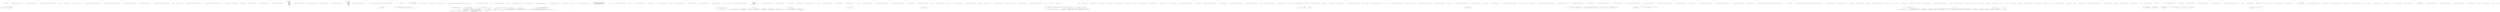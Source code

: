 digraph  {
n34 [label="QuantConnect.Data.Test.FakeTradeBarCustom", span=""];
n0 [cluster="QuantConnect.Data.Test.FakeTradeBarCustom.FakeTradeBarCustom(QuantConnect.SecurityType)", label="Entry QuantConnect.Data.Test.FakeTradeBarCustom.FakeTradeBarCustom(QuantConnect.SecurityType)", span="33-33"];
n1 [cluster="QuantConnect.Data.Test.FakeTradeBarCustom.FakeTradeBarCustom(QuantConnect.SecurityType)", label="_type = type", span="35-35"];
n2 [cluster="QuantConnect.Data.Test.FakeTradeBarCustom.FakeTradeBarCustom(QuantConnect.SecurityType)", label="Exit QuantConnect.Data.Test.FakeTradeBarCustom.FakeTradeBarCustom(QuantConnect.SecurityType)", span="33-33"];
n3 [cluster="QuantConnect.Data.Test.FakeTradeBarCustom.Reader(QuantConnect.Data.SubscriptionDataConfig, string, System.DateTime, QuantConnect.DataFeedEndpoint)", label="Entry QuantConnect.Data.Test.FakeTradeBarCustom.Reader(QuantConnect.Data.SubscriptionDataConfig, string, System.DateTime, QuantConnect.DataFeedEndpoint)", span="41-41"];
n4 [cluster="QuantConnect.Data.Test.FakeTradeBarCustom.Reader(QuantConnect.Data.SubscriptionDataConfig, string, System.DateTime, QuantConnect.DataFeedEndpoint)", label="_random.NextDouble() < 0.01", span="43-43"];
n7 [cluster="QuantConnect.Data.Test.FakeTradeBarCustom.Reader(QuantConnect.Data.SubscriptionDataConfig, string, System.DateTime, QuantConnect.DataFeedEndpoint)", label="var tradeBar  = (TradeBar)base.Reader(config, line, date, datafeed)", span="50-50"];
n5 [cluster="QuantConnect.Data.Test.FakeTradeBarCustom.Reader(QuantConnect.Data.SubscriptionDataConfig, string, System.DateTime, QuantConnect.DataFeedEndpoint)", label="return null;", span="46-46"];
n6 [cluster="QuantConnect.Data.Test.FakeTradeBarCustom.Reader(QuantConnect.Data.SubscriptionDataConfig, string, System.DateTime, QuantConnect.DataFeedEndpoint)", label="config.Security = _type", span="49-49"];
n10 [cluster="System.Random.NextDouble()", label="Entry System.Random.NextDouble()", span="0-0"];
n8 [cluster="QuantConnect.Data.Test.FakeTradeBarCustom.Reader(QuantConnect.Data.SubscriptionDataConfig, string, System.DateTime, QuantConnect.DataFeedEndpoint)", label="return CreateFromTradeBar(tradeBar);", span="51-51"];
n11 [cluster="QuantConnect.Data.Market.TradeBar.Reader(QuantConnect.Data.SubscriptionDataConfig, string, System.DateTime, QuantConnect.DataFeedEndpoint)", label="Entry QuantConnect.Data.Market.TradeBar.Reader(QuantConnect.Data.SubscriptionDataConfig, string, System.DateTime, QuantConnect.DataFeedEndpoint)", span="186-186"];
n9 [cluster="QuantConnect.Data.Test.FakeTradeBarCustom.Reader(QuantConnect.Data.SubscriptionDataConfig, string, System.DateTime, QuantConnect.DataFeedEndpoint)", label="Exit QuantConnect.Data.Test.FakeTradeBarCustom.Reader(QuantConnect.Data.SubscriptionDataConfig, string, System.DateTime, QuantConnect.DataFeedEndpoint)", span="41-41"];
n12 [cluster="QuantConnect.Data.Test.FakeTradeBarCustom.CreateFromTradeBar(QuantConnect.Data.Market.TradeBar)", label="Entry QuantConnect.Data.Test.FakeTradeBarCustom.CreateFromTradeBar(QuantConnect.Data.Market.TradeBar)", span="57-57"];
n13 [cluster="QuantConnect.Data.Test.FakeTradeBarCustom.CreateFromTradeBar(QuantConnect.Data.Market.TradeBar)", label="Exit QuantConnect.Data.Test.FakeTradeBarCustom.CreateFromTradeBar(QuantConnect.Data.Market.TradeBar)", span="57-57"];
n14 [cluster="QuantConnect.Data.Test.FakeTradeBarCustom.GetSource(QuantConnect.Data.SubscriptionDataConfig, System.DateTime, QuantConnect.DataFeedEndpoint)", label="Entry QuantConnect.Data.Test.FakeTradeBarCustom.GetSource(QuantConnect.Data.SubscriptionDataConfig, System.DateTime, QuantConnect.DataFeedEndpoint)", span="62-62"];
n15 [cluster="QuantConnect.Data.Test.FakeTradeBarCustom.GetSource(QuantConnect.Data.SubscriptionDataConfig, System.DateTime, QuantConnect.DataFeedEndpoint)", label="config.Security = _type", span="65-65"];
n16 [cluster="QuantConnect.Data.Test.FakeTradeBarCustom.GetSource(QuantConnect.Data.SubscriptionDataConfig, System.DateTime, QuantConnect.DataFeedEndpoint)", label="var file = base.GetSource(config, date, datafeed)", span="66-66"];
n17 [cluster="QuantConnect.Data.Test.FakeTradeBarCustom.GetSource(QuantConnect.Data.SubscriptionDataConfig, System.DateTime, QuantConnect.DataFeedEndpoint)", label="return file;", span="67-67"];
n19 [cluster="QuantConnect.Data.Market.TradeBar.GetSource(QuantConnect.Data.SubscriptionDataConfig, System.DateTime, QuantConnect.DataFeedEndpoint)", label="Entry QuantConnect.Data.Market.TradeBar.GetSource(QuantConnect.Data.SubscriptionDataConfig, System.DateTime, QuantConnect.DataFeedEndpoint)", span="262-262"];
n18 [cluster="QuantConnect.Data.Test.FakeTradeBarCustom.GetSource(QuantConnect.Data.SubscriptionDataConfig, System.DateTime, QuantConnect.DataFeedEndpoint)", label="Exit QuantConnect.Data.Test.FakeTradeBarCustom.GetSource(QuantConnect.Data.SubscriptionDataConfig, System.DateTime, QuantConnect.DataFeedEndpoint)", span="62-62"];
n20 [cluster="QuantConnect.Data.Test.FakeTradeBarCustom.Clone()", label="Entry QuantConnect.Data.Test.FakeTradeBarCustom.Clone()", span="73-73"];
n21 [cluster="QuantConnect.Data.Test.FakeTradeBarCustom.Clone()", label="return ObjectActivator.Clone(this) as FakeTradeBarCustom;", span="75-75"];
n22 [cluster="QuantConnect.Data.Test.FakeTradeBarCustom.Clone()", label="Exit QuantConnect.Data.Test.FakeTradeBarCustom.Clone()", span="73-73"];
n23 [cluster="QuantConnect.Util.ObjectActivator.Clone(object)", label="Entry QuantConnect.Util.ObjectActivator.Clone(object)", span="89-89"];
n24 [cluster="QuantConnect.Data.Test.FakeEquityTradeBarCustom.FakeEquityTradeBarCustom()", label="Entry QuantConnect.Data.Test.FakeEquityTradeBarCustom.FakeEquityTradeBarCustom()", span="87-87"];
n25 [cluster="QuantConnect.Data.Test.FakeEquityTradeBarCustom.FakeEquityTradeBarCustom()", label="Exit QuantConnect.Data.Test.FakeEquityTradeBarCustom.FakeEquityTradeBarCustom()", span="87-87"];
n26 [cluster="QuantConnect.Data.Test.FakeEquityTradeBarCustom.CreateFromTradeBar(QuantConnect.Data.Market.TradeBar)", label="Entry QuantConnect.Data.Test.FakeEquityTradeBarCustom.CreateFromTradeBar(QuantConnect.Data.Market.TradeBar)", span="95-95"];
n27 [cluster="QuantConnect.Data.Test.FakeEquityTradeBarCustom.CreateFromTradeBar(QuantConnect.Data.Market.TradeBar)", label="return new FakeEquityTradeBarCustom\r\n            {\r\n                Close = tradeBar.Close,\r\n                DataType = MarketDataType.Base,\r\n                High = tradeBar.High,\r\n                Low = tradeBar.Low,\r\n                Open = tradeBar.Open,\r\n                Symbol = tradeBar.Symbol,\r\n                Time = tradeBar.Time,\r\n                Value = tradeBar.Value,\r\n                Volume = tradeBar.Volume\r\n            };", span="97-108"];
n28 [cluster="QuantConnect.Data.Test.FakeEquityTradeBarCustom.CreateFromTradeBar(QuantConnect.Data.Market.TradeBar)", label="Exit QuantConnect.Data.Test.FakeEquityTradeBarCustom.CreateFromTradeBar(QuantConnect.Data.Market.TradeBar)", span="95-95"];
n29 [cluster="QuantConnect.Data.Test.FakeForexTradeBarCustom.FakeForexTradeBarCustom()", label="Entry QuantConnect.Data.Test.FakeForexTradeBarCustom.FakeForexTradeBarCustom()", span="120-120"];
n30 [cluster="QuantConnect.Data.Test.FakeForexTradeBarCustom.FakeForexTradeBarCustom()", label="Exit QuantConnect.Data.Test.FakeForexTradeBarCustom.FakeForexTradeBarCustom()", span="120-120"];
n31 [cluster="QuantConnect.Data.Test.FakeForexTradeBarCustom.CreateFromTradeBar(QuantConnect.Data.Market.TradeBar)", label="Entry QuantConnect.Data.Test.FakeForexTradeBarCustom.CreateFromTradeBar(QuantConnect.Data.Market.TradeBar)", span="128-128"];
n32 [cluster="QuantConnect.Data.Test.FakeForexTradeBarCustom.CreateFromTradeBar(QuantConnect.Data.Market.TradeBar)", label="return new FakeForexTradeBarCustom\r\n            {\r\n                Close = tradeBar.Close,\r\n                DataType = MarketDataType.Base,\r\n                High = tradeBar.High,\r\n                Low = tradeBar.Low,\r\n                Open = tradeBar.Open,\r\n                Symbol = tradeBar.Symbol,\r\n                Time = tradeBar.Time,\r\n                Value = tradeBar.Value,\r\n                Volume = tradeBar.Volume\r\n            };", span="130-141"];
n33 [cluster="QuantConnect.Data.Test.FakeForexTradeBarCustom.CreateFromTradeBar(QuantConnect.Data.Market.TradeBar)", label="Exit QuantConnect.Data.Test.FakeForexTradeBarCustom.CreateFromTradeBar(QuantConnect.Data.Market.TradeBar)", span="128-128"];
m0_26 [cluster="QuantConnect.Brokerages.FxcmBrokerageModel.CanUpdateOrder(QuantConnect.Securities.Security, QuantConnect.Orders.Order, QuantConnect.Orders.UpdateOrderRequest, out QuantConnect.Brokerages.BrokerageMessageEvent)", file="AuthorizationManager.cs", label="Entry QuantConnect.Brokerages.FxcmBrokerageModel.CanUpdateOrder(QuantConnect.Securities.Security, QuantConnect.Orders.Order, QuantConnect.Orders.UpdateOrderRequest, out QuantConnect.Brokerages.BrokerageMessageEvent)", span="135-135"];
m0_27 [cluster="QuantConnect.Brokerages.FxcmBrokerageModel.CanUpdateOrder(QuantConnect.Securities.Security, QuantConnect.Orders.Order, QuantConnect.Orders.UpdateOrderRequest, out QuantConnect.Brokerages.BrokerageMessageEvent)", file="AuthorizationManager.cs", label="message = null", span="137-137"];
m0_28 [cluster="QuantConnect.Brokerages.FxcmBrokerageModel.CanUpdateOrder(QuantConnect.Securities.Security, QuantConnect.Orders.Order, QuantConnect.Orders.UpdateOrderRequest, out QuantConnect.Brokerages.BrokerageMessageEvent)", file="AuthorizationManager.cs", label="request.Quantity != null && request.Quantity % 1000 != 0", span="140-140"];
m0_31 [cluster="QuantConnect.Brokerages.FxcmBrokerageModel.CanUpdateOrder(QuantConnect.Securities.Security, QuantConnect.Orders.Order, QuantConnect.Orders.UpdateOrderRequest, out QuantConnect.Brokerages.BrokerageMessageEvent)", file="AuthorizationManager.cs", label="var newQuantity = request.Quantity ?? order.Quantity", span="150-150"];
m0_33 [cluster="QuantConnect.Brokerages.FxcmBrokerageModel.CanUpdateOrder(QuantConnect.Securities.Security, QuantConnect.Orders.Order, QuantConnect.Orders.UpdateOrderRequest, out QuantConnect.Brokerages.BrokerageMessageEvent)", file="AuthorizationManager.cs", label="var stopPrice = request.StopPrice ?? security.Price", span="154-154"];
m0_34 [cluster="QuantConnect.Brokerages.FxcmBrokerageModel.CanUpdateOrder(QuantConnect.Securities.Security, QuantConnect.Orders.Order, QuantConnect.Orders.UpdateOrderRequest, out QuantConnect.Brokerages.BrokerageMessageEvent)", file="AuthorizationManager.cs", label="var limitPrice = request.LimitPrice ?? security.Price", span="155-155"];
m0_35 [cluster="QuantConnect.Brokerages.FxcmBrokerageModel.CanUpdateOrder(QuantConnect.Securities.Security, QuantConnect.Orders.Order, QuantConnect.Orders.UpdateOrderRequest, out QuantConnect.Brokerages.BrokerageMessageEvent)", file="AuthorizationManager.cs", label="return IsValidOrderPrices(security, order.Type, direction, stopPrice, limitPrice, ref message);", span="157-157"];
m0_29 [cluster="QuantConnect.Brokerages.FxcmBrokerageModel.CanUpdateOrder(QuantConnect.Securities.Security, QuantConnect.Orders.Order, QuantConnect.Orders.UpdateOrderRequest, out QuantConnect.Brokerages.BrokerageMessageEvent)", file="AuthorizationManager.cs", label="message = new BrokerageMessageEvent(BrokerageMessageType.Warning, ''NotSupported'',\r\n                    ''The order quantity must be a multiple of 1000.''\r\n                    )", span="142-144"];
m0_30 [cluster="QuantConnect.Brokerages.FxcmBrokerageModel.CanUpdateOrder(QuantConnect.Securities.Security, QuantConnect.Orders.Order, QuantConnect.Orders.UpdateOrderRequest, out QuantConnect.Brokerages.BrokerageMessageEvent)", file="AuthorizationManager.cs", label="return false;", span="146-146"];
m0_32 [cluster="QuantConnect.Brokerages.FxcmBrokerageModel.CanUpdateOrder(QuantConnect.Securities.Security, QuantConnect.Orders.Order, QuantConnect.Orders.UpdateOrderRequest, out QuantConnect.Brokerages.BrokerageMessageEvent)", file="AuthorizationManager.cs", label="var direction = newQuantity > 0 ? OrderDirection.Buy : OrderDirection.Sell", span="151-151"];
m0_36 [cluster="QuantConnect.Brokerages.FxcmBrokerageModel.CanUpdateOrder(QuantConnect.Securities.Security, QuantConnect.Orders.Order, QuantConnect.Orders.UpdateOrderRequest, out QuantConnect.Brokerages.BrokerageMessageEvent)", file="AuthorizationManager.cs", label="Exit QuantConnect.Brokerages.FxcmBrokerageModel.CanUpdateOrder(QuantConnect.Securities.Security, QuantConnect.Orders.Order, QuantConnect.Orders.UpdateOrderRequest, out QuantConnect.Brokerages.BrokerageMessageEvent)", span="135-135"];
m0_21 [cluster="QuantConnect.Brokerages.FxcmBrokerageModel.CanSubmitOrder(QuantConnect.Securities.Security, QuantConnect.Orders.Order, out QuantConnect.Brokerages.BrokerageMessageEvent)", file="AuthorizationManager.cs", label="return IsValidOrderPrices(security, OrderType.StopLimit, stopLimit.Direction, stopLimit.StopPrice, stopLimit.LimitPrice, ref message);", span="121-121"];
m0_20 [cluster="QuantConnect.Brokerages.FxcmBrokerageModel.CanSubmitOrder(QuantConnect.Securities.Security, QuantConnect.Orders.Order, out QuantConnect.Brokerages.BrokerageMessageEvent)", file="AuthorizationManager.cs", label="stopLimit != null", span="119-119"];
m0_37 [cluster="QuantConnect.Brokerages.FxcmBrokerageModel.GetFillModel(QuantConnect.Securities.Security)", file="AuthorizationManager.cs", label="Entry QuantConnect.Brokerages.FxcmBrokerageModel.GetFillModel(QuantConnect.Securities.Security)", span="165-165"];
m0_38 [cluster="QuantConnect.Brokerages.FxcmBrokerageModel.GetFillModel(QuantConnect.Securities.Security)", file="AuthorizationManager.cs", label="return new ImmediateFillModel();", span="167-167"];
m0_39 [cluster="QuantConnect.Brokerages.FxcmBrokerageModel.GetFillModel(QuantConnect.Securities.Security)", file="AuthorizationManager.cs", label="Exit QuantConnect.Brokerages.FxcmBrokerageModel.GetFillModel(QuantConnect.Securities.Security)", span="165-165"];
m0_40 [cluster="QuantConnect.Orders.Fills.ImmediateFillModel.ImmediateFillModel()", file="AuthorizationManager.cs", label="Entry QuantConnect.Orders.Fills.ImmediateFillModel.ImmediateFillModel()", span="26-26"];
m0_0 [cluster="QuantConnect.Brokerages.FxcmBrokerageModel.FxcmBrokerageModel(QuantConnect.AccountType)", file="AuthorizationManager.cs", label="Entry QuantConnect.Brokerages.FxcmBrokerageModel.FxcmBrokerageModel(QuantConnect.AccountType)", span="55-55"];
m0_1 [cluster="QuantConnect.Brokerages.FxcmBrokerageModel.FxcmBrokerageModel(QuantConnect.AccountType)", file="AuthorizationManager.cs", label="Exit QuantConnect.Brokerages.FxcmBrokerageModel.FxcmBrokerageModel(QuantConnect.AccountType)", span="55-55"];
m0_44 [cluster="QuantConnect.Orders.Fees.FxcmFeeModel.FxcmFeeModel()", file="AuthorizationManager.cs", label="Entry QuantConnect.Orders.Fees.FxcmFeeModel.FxcmFeeModel()", span="24-24"];
m0_19 [cluster="QuantConnect.Brokerages.FxcmBrokerageModel.CanSubmitOrder(QuantConnect.Securities.Security, QuantConnect.Orders.Order, out QuantConnect.Brokerages.BrokerageMessageEvent)", file="AuthorizationManager.cs", label="var stopLimit = order as StopLimitOrder", span="118-118"];
m0_4 [cluster="QuantConnect.Brokerages.FxcmBrokerageModel.CanSubmitOrder(QuantConnect.Securities.Security, QuantConnect.Orders.Order, out QuantConnect.Brokerages.BrokerageMessageEvent)", file="AuthorizationManager.cs", label="security.Type != SecurityType.Forex && security.Type != SecurityType.Cfd", span="76-76"];
m0_5 [cluster="QuantConnect.Brokerages.FxcmBrokerageModel.CanSubmitOrder(QuantConnect.Securities.Security, QuantConnect.Orders.Order, out QuantConnect.Brokerages.BrokerageMessageEvent)", file="AuthorizationManager.cs", label="message = new BrokerageMessageEvent(BrokerageMessageType.Warning, ''NotSupported'',\r\n                    ''This model does not support '' + security.Type + '' security type.''\r\n                    )", span="78-80"];
m0_6 [cluster="QuantConnect.Brokerages.FxcmBrokerageModel.CanSubmitOrder(QuantConnect.Securities.Security, QuantConnect.Orders.Order, out QuantConnect.Brokerages.BrokerageMessageEvent)", file="AuthorizationManager.cs", label="return false;", span="82-82"];
m0_7 [cluster="QuantConnect.Brokerages.FxcmBrokerageModel.CanSubmitOrder(QuantConnect.Securities.Security, QuantConnect.Orders.Order, out QuantConnect.Brokerages.BrokerageMessageEvent)", file="AuthorizationManager.cs", label="order.Type != OrderType.Limit && order.Type != OrderType.Market && order.Type != OrderType.StopMarket", span="86-86"];
m0_8 [cluster="QuantConnect.Brokerages.FxcmBrokerageModel.CanSubmitOrder(QuantConnect.Securities.Security, QuantConnect.Orders.Order, out QuantConnect.Brokerages.BrokerageMessageEvent)", file="AuthorizationManager.cs", label="message = new BrokerageMessageEvent(BrokerageMessageType.Warning, ''NotSupported'',\r\n                    ''This model does not support '' + order.Type + '' order type.''\r\n                    )", span="88-90"];
m0_2 [cluster="QuantConnect.Brokerages.FxcmBrokerageModel.CanSubmitOrder(QuantConnect.Securities.Security, QuantConnect.Orders.Order, out QuantConnect.Brokerages.BrokerageMessageEvent)", file="AuthorizationManager.cs", label="Entry QuantConnect.Brokerages.FxcmBrokerageModel.CanSubmitOrder(QuantConnect.Securities.Security, QuantConnect.Orders.Order, out QuantConnect.Brokerages.BrokerageMessageEvent)", span="71-71"];
m0_10 [cluster="QuantConnect.VisualStudioPlugin.AuthorizationManager.LogIn(QuantConnect.VisualStudioPlugin.Credentials, string)", color=green, community=0, file="AuthorizationManager.cs", label="var api = new Api.Api()", prediction=0, span="65-65"];
m0_13 [cluster="QuantConnect.VisualStudioPlugin.AuthorizationManager.LogIn(QuantConnect.VisualStudioPlugin.Credentials, string)", color=green, community=0, file="AuthorizationManager.cs", label="_api = api", prediction=1, span="69-69"];
m0_15 [cluster="QuantConnect.VisualStudioPlugin.AuthorizationManager.LogIn(QuantConnect.VisualStudioPlugin.Credentials, string)", color=green, community=0, file="AuthorizationManager.cs", label="return false;", prediction=1, span="74-74"];
m0_16 [cluster="QuantConnect.VisualStudioPlugin.AuthorizationManager.LogIn(QuantConnect.VisualStudioPlugin.Credentials, string)", color=green, community=0, file="AuthorizationManager.cs", label=FormatException, prediction=1, span="77-77"];
m0_18 [cluster="QuantConnect.VisualStudioPlugin.AuthorizationManager.LogIn(QuantConnect.VisualStudioPlugin.Credentials, string)", file="AuthorizationManager.cs", label="Exit QuantConnect.VisualStudioPlugin.AuthorizationManager.LogIn(QuantConnect.VisualStudioPlugin.Credentials, string)", span="61-61"];
m0_9 [cluster="QuantConnect.VisualStudioPlugin.AuthorizationManager.LogIn(QuantConnect.VisualStudioPlugin.Credentials, string)", file="AuthorizationManager.cs", label="Entry QuantConnect.VisualStudioPlugin.AuthorizationManager.LogIn(QuantConnect.VisualStudioPlugin.Credentials, string)", span="61-61"];
m0_11 [cluster="QuantConnect.VisualStudioPlugin.AuthorizationManager.LogIn(QuantConnect.VisualStudioPlugin.Credentials, string)", color=green, community=0, file="AuthorizationManager.cs", label="api.Initialize(int.Parse(credentials.UserId), credentials.AccessToken, dataFolderPath)", prediction=1, span="66-66"];
m0_12 [cluster="QuantConnect.VisualStudioPlugin.AuthorizationManager.LogIn(QuantConnect.VisualStudioPlugin.Credentials, string)", color=green, community=0, file="AuthorizationManager.cs", label="api.Connected", prediction=0, span="67-67"];
m0_14 [cluster="QuantConnect.VisualStudioPlugin.AuthorizationManager.LogIn(QuantConnect.VisualStudioPlugin.Credentials, string)", color=green, community=0, file="AuthorizationManager.cs", label="return true;", prediction=6, span="70-70"];
m0_17 [cluster="QuantConnect.VisualStudioPlugin.AuthorizationManager.LogIn(QuantConnect.VisualStudioPlugin.Credentials, string)", file="AuthorizationManager.cs", label="return false;", span="80-80"];
m0_22 [cluster="QuantConnect.VisualStudioPlugin.AuthorizationManager.LogOut()", file="AuthorizationManager.cs", label="Entry QuantConnect.VisualStudioPlugin.AuthorizationManager.LogOut()", span="88-88"];
m0_23 [cluster="QuantConnect.VisualStudioPlugin.AuthorizationManager.LogOut()", file="AuthorizationManager.cs", label="_api = null", span="90-90"];
m0_25 [cluster="QuantConnect.Brokerages.FxcmBrokerageModel.IsValidOrderPrices(QuantConnect.Securities.Security, QuantConnect.Orders.OrderType, QuantConnect.Orders.OrderDirection, decimal, decimal, ref QuantConnect.Brokerages.BrokerageMessageEvent)", file="AuthorizationManager.cs", label="QuantConnect.VisualStudioPlugin.AuthorizationManager", span=""];
m0_49 [cluster="QuantConnect.Brokerages.FxcmBrokerageModel.IsValidOrderPrices(QuantConnect.Securities.Security, QuantConnect.Orders.OrderType, QuantConnect.Orders.OrderDirection, decimal, decimal, ref QuantConnect.Brokerages.BrokerageMessageEvent)", file="AuthorizationManager.cs", label="var invalidPrice = orderType == OrderType.Limit && orderDirection == OrderDirection.Buy && limitPrice > security.Price ||\r\n                orderType == OrderType.Limit && orderDirection == OrderDirection.Sell && limitPrice < security.Price ||\r\n                orderType == OrderType.StopMarket && orderDirection == OrderDirection.Buy && stopPrice < security.Price ||\r\n                orderType == OrderType.StopMarket && orderDirection == OrderDirection.Sell && stopPrice > security.Price", span="196-199"];
m0_50 [cluster="QuantConnect.Brokerages.FxcmBrokerageModel.IsValidOrderPrices(QuantConnect.Securities.Security, QuantConnect.Orders.OrderType, QuantConnect.Orders.OrderDirection, decimal, decimal, ref QuantConnect.Brokerages.BrokerageMessageEvent)", file="AuthorizationManager.cs", label=invalidPrice, span="201-201"];
m0_51 [cluster="QuantConnect.Brokerages.FxcmBrokerageModel.IsValidOrderPrices(QuantConnect.Securities.Security, QuantConnect.Orders.OrderType, QuantConnect.Orders.OrderDirection, decimal, decimal, ref QuantConnect.Brokerages.BrokerageMessageEvent)", file="AuthorizationManager.cs", label="message = new BrokerageMessageEvent(BrokerageMessageType.Warning, ''NotSupported'',\r\n                    ''Limit Buy orders and Stop Sell orders must be below market, Limit Sell orders and Stop Buy orders must be above market.''\r\n                    )", span="203-205"];
m0_53 [cluster="QuantConnect.Brokerages.FxcmBrokerageModel.IsValidOrderPrices(QuantConnect.Securities.Security, QuantConnect.Orders.OrderType, QuantConnect.Orders.OrderDirection, decimal, decimal, ref QuantConnect.Brokerages.BrokerageMessageEvent)", file="AuthorizationManager.cs", label="return true;", span="210-210"];
m0_52 [cluster="QuantConnect.Brokerages.FxcmBrokerageModel.IsValidOrderPrices(QuantConnect.Securities.Security, QuantConnect.Orders.OrderType, QuantConnect.Orders.OrderDirection, decimal, decimal, ref QuantConnect.Brokerages.BrokerageMessageEvent)", file="AuthorizationManager.cs", label="return false;", span="207-207"];
m0_54 [cluster="QuantConnect.Brokerages.FxcmBrokerageModel.IsValidOrderPrices(QuantConnect.Securities.Security, QuantConnect.Orders.OrderType, QuantConnect.Orders.OrderDirection, decimal, decimal, ref QuantConnect.Brokerages.BrokerageMessageEvent)", file="AuthorizationManager.cs", label="Exit QuantConnect.Brokerages.FxcmBrokerageModel.IsValidOrderPrices(QuantConnect.Securities.Security, QuantConnect.Orders.OrderType, QuantConnect.Orders.OrderDirection, decimal, decimal, ref QuantConnect.Brokerages.BrokerageMessageEvent)", span="193-193"];
m0_45 [cluster="QuantConnect.Brokerages.FxcmBrokerageModel.GetSlippageModel(QuantConnect.Securities.Security)", file="AuthorizationManager.cs", label="Entry QuantConnect.Brokerages.FxcmBrokerageModel.GetSlippageModel(QuantConnect.Securities.Security)", span="185-185"];
m0_46 [cluster="QuantConnect.Brokerages.FxcmBrokerageModel.GetSlippageModel(QuantConnect.Securities.Security)", file="AuthorizationManager.cs", label="return new ConstantSlippageModel(0);", span="187-187"];
m0_47 [cluster="QuantConnect.Brokerages.FxcmBrokerageModel.GetSlippageModel(QuantConnect.Securities.Security)", file="AuthorizationManager.cs", label="Exit QuantConnect.Brokerages.FxcmBrokerageModel.GetSlippageModel(QuantConnect.Securities.Security)", span="185-185"];
m0_24 [cluster="QuantConnect.VisualStudioPlugin.AuthorizationManager.LogOut()", file="AuthorizationManager.cs", label="Exit QuantConnect.VisualStudioPlugin.AuthorizationManager.LogOut()", span="88-88"];
m0_41 [cluster="QuantConnect.Brokerages.FxcmBrokerageModel.GetFeeModel(QuantConnect.Securities.Security)", file="AuthorizationManager.cs", label="Entry QuantConnect.Brokerages.FxcmBrokerageModel.GetFeeModel(QuantConnect.Securities.Security)", span="175-175"];
m0_42 [cluster="QuantConnect.Brokerages.FxcmBrokerageModel.GetFeeModel(QuantConnect.Securities.Security)", file="AuthorizationManager.cs", label="return new FxcmFeeModel();", span="177-177"];
m0_43 [cluster="QuantConnect.Brokerages.FxcmBrokerageModel.GetFeeModel(QuantConnect.Securities.Security)", file="AuthorizationManager.cs", label="Exit QuantConnect.Brokerages.FxcmBrokerageModel.GetFeeModel(QuantConnect.Securities.Security)", span="175-175"];
m0_48 [cluster="QuantConnect.Orders.Slippage.ConstantSlippageModel.ConstantSlippageModel(decimal)", file="AuthorizationManager.cs", label="Entry QuantConnect.Orders.Slippage.ConstantSlippageModel.ConstantSlippageModel(decimal)", span="30-30"];
m1_0 [cluster="QuantConnect.VisualStudioPlugin.CredentialsManager.GetLastCredential()", file="CredentialsManager.cs", label="Entry QuantConnect.VisualStudioPlugin.CredentialsManager.GetLastCredential()", span="23-23"];
m1_3 [cluster="QuantConnect.VisualStudioPlugin.CredentialsManager.GetLastCredential()", file="CredentialsManager.cs", label="return null;", span="28-28"];
m1_5 [cluster="QuantConnect.VisualStudioPlugin.CredentialsManager.GetLastCredential()", file="CredentialsManager.cs", label="Exit QuantConnect.VisualStudioPlugin.CredentialsManager.GetLastCredential()", span="23-23"];
m1_7 [cluster="Unk.Load", file="CredentialsManager.cs", label="Entry Unk.Load", span=""];
m1_6 [cluster="Credential.cstr", file="CredentialsManager.cs", label="Entry Credential.cstr", span=""];
m1_8 [cluster="Credentials.cstr", file="CredentialsManager.cs", label="Entry Credentials.cstr", span=""];
m1_13 [cluster="Unk.Save", file="CredentialsManager.cs", label="Entry Unk.Save", span=""];
m1_9 [cluster="QuantConnect.VisualStudioPlugin.CredentialsManager.SetCredentials(QuantConnect.VisualStudioPlugin.Credentials)", file="CredentialsManager.cs", label="Entry QuantConnect.VisualStudioPlugin.CredentialsManager.SetCredentials(QuantConnect.VisualStudioPlugin.Credentials)", span="34-34"];
m1_10 [cluster="QuantConnect.VisualStudioPlugin.CredentialsManager.SetCredentials(QuantConnect.VisualStudioPlugin.Credentials)", file="CredentialsManager.cs", label="var credential = new Credential\r\n            {\r\n                Target = CREDENTIAL_TARGET,\r\n                Username = credentials.UserId,\r\n                Password = credentials.AccessToken,\r\n                PersistanceType = PersistanceType.LocalComputer\r\n            }", span="36-42"];
m1_11 [cluster="QuantConnect.VisualStudioPlugin.CredentialsManager.SetCredentials(QuantConnect.VisualStudioPlugin.Credentials)", file="CredentialsManager.cs", label="credential.Save()", span="44-44"];
m1_12 [cluster="QuantConnect.VisualStudioPlugin.CredentialsManager.SetCredentials(QuantConnect.VisualStudioPlugin.Credentials)", file="CredentialsManager.cs", label="Exit QuantConnect.VisualStudioPlugin.CredentialsManager.SetCredentials(QuantConnect.VisualStudioPlugin.Credentials)", span="34-34"];
m2_34 [cluster="QuantConnect.VisualStudioPlugin.CredentialsManager.GetLastCredential()", file="LogInCommand.cs", label="Entry QuantConnect.VisualStudioPlugin.CredentialsManager.GetLastCredential()", span="24-24"];
m2_0 [cluster="QuantConnect.Tests.Brokerages.MarketOrderTestParameters.MarketOrderTestParameters(QuantConnect.Symbol)", file="LogInCommand.cs", label="Entry QuantConnect.Tests.Brokerages.MarketOrderTestParameters.MarketOrderTestParameters(QuantConnect.Symbol)", span="23-23"];
m2_1 [cluster="QuantConnect.Tests.Brokerages.MarketOrderTestParameters.MarketOrderTestParameters(QuantConnect.Symbol)", color=green, community=0, file="LogInCommand.cs", label="Exit QuantConnect.Tests.Brokerages.MarketOrderTestParameters.MarketOrderTestParameters(QuantConnect.Symbol)", prediction=7, span="23-23"];
m2_2 [cluster="QuantConnect.Tests.Brokerages.MarketOrderTestParameters.CreateShortOrder(int)", color=green, community=0, file="LogInCommand.cs", label="Entry QuantConnect.Tests.Brokerages.MarketOrderTestParameters.CreateShortOrder(int)", prediction=7, span="28-28"];
m2_3 [cluster="QuantConnect.Tests.Brokerages.MarketOrderTestParameters.CreateShortOrder(int)", file="LogInCommand.cs", label="return new MarketOrder(Symbol, -Math.Abs(quantity), DateTime.Now);", span="30-30"];
m2_25 [cluster="QuantConnect.VisualStudioPlugin.LogInDialog.GetCredentials()", file="LogInCommand.cs", label="Entry QuantConnect.VisualStudioPlugin.LogInDialog.GetCredentials()", span="76-76"];
m2_42 [cluster="QuantConnect.VisualStudioPlugin.AuthorizationManager.LogOut()", file="LogInCommand.cs", label="Entry QuantConnect.VisualStudioPlugin.AuthorizationManager.LogOut()", span="88-88"];
m2_10 [cluster="QuantConnect.VisualStudioPlugin.LogInCommand.DoLogIn(System.IServiceProvider)", file="LogInCommand.cs", label="return true;", span="54-54"];
m2_11 [cluster="QuantConnect.VisualStudioPlugin.LogInCommand.DoLogIn(System.IServiceProvider)", color=green, community=0, file="LogInCommand.cs", label="var logInDialog = new LogInDialog(authorizationManager, _solutionFolder)", prediction=9, span="57-57"];
m2_12 [cluster="QuantConnect.VisualStudioPlugin.LogInCommand.DoLogIn(System.IServiceProvider)", file="LogInCommand.cs", label="VsUtils.DisplayDialogWindow(logInDialog)", span="58-58"];
m2_4 [cluster="QuantConnect.Tests.Brokerages.MarketOrderTestParameters.CreateShortOrder(int)", file="LogInCommand.cs", label="Exit QuantConnect.Tests.Brokerages.MarketOrderTestParameters.CreateShortOrder(int)", span="28-28"];
m2_41 [cluster="QuantConnect.VisualStudioPlugin.CredentialsManager.ForgetCredentials()", file="LogInCommand.cs", label="Entry QuantConnect.VisualStudioPlugin.CredentialsManager.ForgetCredentials()", span="48-48"];
m2_36 [cluster="QuantConnect.VisualStudioPlugin.LogInCommand.DoLogOut(System.IServiceProvider)", file="LogInCommand.cs", label="Entry QuantConnect.VisualStudioPlugin.LogInCommand.DoLogOut(System.IServiceProvider)", span="86-86"];
m2_37 [cluster="QuantConnect.VisualStudioPlugin.LogInCommand.DoLogOut(System.IServiceProvider)", color=green, community=0, file="LogInCommand.cs", label="_credentialsManager.ForgetCredentials()", prediction=7, span="88-88"];
m2_38 [cluster="QuantConnect.VisualStudioPlugin.LogInCommand.DoLogOut(System.IServiceProvider)", color=green, community=0, file="LogInCommand.cs", label="AuthorizationManager.GetInstance().LogOut()", prediction=11, span="89-89"];
m2_39 [cluster="QuantConnect.VisualStudioPlugin.LogInCommand.DoLogOut(System.IServiceProvider)", color=green, community=0, file="LogInCommand.cs", label="VsUtils.DisplayInStatusBar(serviceProvider, ''Logged out of QuantConnect'')", prediction=12, span="90-90"];
m2_40 [cluster="QuantConnect.VisualStudioPlugin.LogInCommand.DoLogOut(System.IServiceProvider)", file="LogInCommand.cs", label="Exit QuantConnect.VisualStudioPlugin.LogInCommand.DoLogOut(System.IServiceProvider)", span="86-86"];
m2_23 [cluster="QuantConnect.VisualStudioPlugin.LogInDialog.LogInDialog(QuantConnect.VisualStudioPlugin.AuthorizationManager, string)", file="LogInCommand.cs", label="Entry QuantConnect.VisualStudioPlugin.LogInDialog.LogInDialog(QuantConnect.VisualStudioPlugin.AuthorizationManager, string)", span="33-33"];
m2_35 [cluster="QuantConnect.VisualStudioPlugin.AuthorizationManager.LogIn(QuantConnect.VisualStudioPlugin.Credentials, string)", file="LogInCommand.cs", label="Entry QuantConnect.VisualStudioPlugin.AuthorizationManager.LogIn(QuantConnect.VisualStudioPlugin.Credentials, string)", span="61-61"];
m2_20 [cluster="QuantConnect.VisualStudioPlugin.AuthorizationManager.GetInstance()", file="LogInCommand.cs", label="Entry QuantConnect.VisualStudioPlugin.AuthorizationManager.GetInstance()", span="31-31"];
m2_5 [cluster="QuantConnect.Orders.MarketOrder.MarketOrder(QuantConnect.Symbol, decimal, System.DateTime, string)", file="LogInCommand.cs", label="Entry QuantConnect.Orders.MarketOrder.MarketOrder(QuantConnect.Symbol, decimal, System.DateTime, string)", span="47-47"];
m2_6 [cluster="System.Math.Abs(int)", file="LogInCommand.cs", label="Entry System.Math.Abs(int)", span="0-0"];
m2_9 [cluster="QuantConnect.Tests.Brokerages.MarketOrderTestParameters.CreateLongOrder(int)", file="LogInCommand.cs", label="Exit QuantConnect.Tests.Brokerages.MarketOrderTestParameters.CreateLongOrder(int)", span="33-33"];
m2_13 [cluster="QuantConnect.VisualStudioPlugin.LogInCommand.DoLogIn(System.IServiceProvider)", file="LogInCommand.cs", label="QuantConnect.Tests.Brokerages.MarketOrderTestParameters", span=""];
m2_15 [cluster="QuantConnect.VisualStudioPlugin.LogInCommand.DoLogIn(System.IServiceProvider)", file="LogInCommand.cs", label="_credentialsManager.SetCredentials(credentials.Value)", span="64-64"];
m2_7 [cluster="QuantConnect.Tests.Brokerages.MarketOrderTestParameters.CreateLongOrder(int)", file="LogInCommand.cs", label="Entry QuantConnect.Tests.Brokerages.MarketOrderTestParameters.CreateLongOrder(int)", span="33-33"];
m2_14 [cluster="QuantConnect.VisualStudioPlugin.LogInCommand.DoLogIn(System.IServiceProvider)", file="LogInCommand.cs", label="credentials.HasValue", span="62-62"];
m2_16 [cluster="QuantConnect.VisualStudioPlugin.LogInCommand.DoLogIn(System.IServiceProvider)", file="LogInCommand.cs", label="VsUtils.DisplayInStatusBar(serviceProvider, ''Logged into QuantConnect'')", span="65-65"];
m2_8 [cluster="QuantConnect.Tests.Brokerages.MarketOrderTestParameters.CreateLongOrder(int)", file="LogInCommand.cs", label="return new MarketOrder(Symbol, Math.Abs(quantity), DateTime.Now);", span="35-35"];
m2_18 [cluster="QuantConnect.VisualStudioPlugin.LogInCommand.DoLogIn(System.IServiceProvider)", file="LogInCommand.cs", label="return false;", span="70-70"];
m2_17 [cluster="QuantConnect.VisualStudioPlugin.LogInCommand.DoLogIn(System.IServiceProvider)", file="LogInCommand.cs", label="return true;", span="66-66"];
m2_19 [cluster="QuantConnect.VisualStudioPlugin.LogInCommand.DoLogIn(System.IServiceProvider)", file="LogInCommand.cs", label="Exit QuantConnect.VisualStudioPlugin.LogInCommand.DoLogIn(System.IServiceProvider)", span="43-43"];
m2_27 [cluster="QuantConnect.VisualStudioPlugin.VsUtils.DisplayInStatusBar(System.IServiceProvider, string)", file="LogInCommand.cs", label="Entry QuantConnect.VisualStudioPlugin.VsUtils.DisplayInStatusBar(System.IServiceProvider, string)", span="31-31"];
m2_24 [cluster="Unk.DisplayDialogWindow", file="LogInCommand.cs", label="Entry Unk.DisplayDialogWindow", span=""];
m2_21 [cluster="QuantConnect.VisualStudioPlugin.AuthorizationManager.IsLoggedIn()", file="LogInCommand.cs", label="Entry QuantConnect.VisualStudioPlugin.AuthorizationManager.IsLoggedIn()", span="50-50"];
m2_22 [cluster="QuantConnect.VisualStudioPlugin.LogInCommand.LoggedInWithLastStorredPassword()", file="LogInCommand.cs", label="Entry QuantConnect.VisualStudioPlugin.LogInCommand.LoggedInWithLastStorredPassword()", span="74-74"];
m2_32 [cluster="QuantConnect.VisualStudioPlugin.LogInCommand.LoggedInWithLastStorredPassword()", color=green, community=0, file="LogInCommand.cs", label="return AuthorizationManager.GetInstance().LogIn(credentials, _dataFolderPath);", prediction=7, span="83-83"];
m2_31 [cluster="QuantConnect.VisualStudioPlugin.LogInCommand.LoggedInWithLastStorredPassword()", file="LogInCommand.cs", label="var credentials = nullableCredentials.Value", span="82-82"];
m2_28 [cluster="QuantConnect.VisualStudioPlugin.LogInCommand.LoggedInWithLastStorredPassword()", file="LogInCommand.cs", label="var nullableCredentials =_credentialsManager.GetLastCredential()", span="76-76"];
m2_29 [cluster="QuantConnect.VisualStudioPlugin.LogInCommand.LoggedInWithLastStorredPassword()", file="LogInCommand.cs", label="!nullableCredentials.HasValue", span="77-77"];
m2_30 [cluster="QuantConnect.VisualStudioPlugin.LogInCommand.LoggedInWithLastStorredPassword()", file="LogInCommand.cs", label="return false;", span="79-79"];
m2_33 [cluster="QuantConnect.VisualStudioPlugin.LogInCommand.LoggedInWithLastStorredPassword()", file="LogInCommand.cs", label="Exit QuantConnect.VisualStudioPlugin.LogInCommand.LoggedInWithLastStorredPassword()", span="74-74"];
m2_26 [cluster="QuantConnect.VisualStudioPlugin.CredentialsManager.SetCredentials(QuantConnect.VisualStudioPlugin.Credentials)", file="LogInCommand.cs", label="Entry QuantConnect.VisualStudioPlugin.CredentialsManager.SetCredentials(QuantConnect.VisualStudioPlugin.Credentials)", span="35-35"];
m2_43 [file="LogInCommand.cs", label="QuantConnect.VisualStudioPlugin.LogInCommand", span=""];
m3_10 [cluster="QuantConnect.Indicators.IndicatorBase<T>.Update(T)", file="ProjectFinder.cs", label="_previousInput = input", span="77-77"];
m3_12 [cluster="QuantConnect.Indicators.IndicatorBase<T>.Update(T)", color=green, community=0, file="ProjectFinder.cs", label="Current = new IndicatorDataPoint(input.Time, nextValue)", prediction=14, span="79-79"];
m3_13 [cluster="QuantConnect.Indicators.IndicatorBase<T>.Update(T)", file="ProjectFinder.cs", label="return IsReady;", span="81-81"];
m3_14 [cluster="QuantConnect.Indicators.IndicatorBase<T>.Update(T)", file="ProjectFinder.cs", label="Exit QuantConnect.Indicators.IndicatorBase<T>.Update(T)", span="66-66"];
m3_17 [cluster="QuantConnect.Indicators.IndicatorBase<T>.ComputeNextValue(T)", file="ProjectFinder.cs", label="Entry QuantConnect.Indicators.IndicatorBase<T>.ComputeNextValue(T)", span="117-117"];
m3_15 [cluster="System.ArgumentException.ArgumentException(string)", file="ProjectFinder.cs", label="Entry System.ArgumentException.ArgumentException(string)", span="0-0"];
m3_16 [cluster="object.ReferenceEquals(object, object)", file="ProjectFinder.cs", label="Entry object.ReferenceEquals(object, object)", span="0-0"];
m3_18 [cluster="QuantConnect.Indicators.IndicatorBase<T>.Reset()", file="ProjectFinder.cs", label="Entry QuantConnect.Indicators.IndicatorBase<T>.Reset()", span="87-87"];
m3_40 [cluster="QuantConnect.VisualStudioPlugin.ProjectFinder.UpdatAssociationsFile()", file="ProjectFinder.cs", label="Entry QuantConnect.VisualStudioPlugin.ProjectFinder.UpdatAssociationsFile()", span="110-110"];
m3_44 [cluster="QuantConnect.VisualStudioPlugin.ProjectFinder.UpdatAssociationsFile()", file="ProjectFinder.cs", label="SerializeProjectAssociations(projectAssociations)", span="113-113"];
m3_43 [cluster="QuantConnect.VisualStudioPlugin.ProjectFinder.UpdatAssociationsFile()", file="ProjectFinder.cs", label="var projectAssociations = CreateProjectAssociations()", span="112-112"];
m3_45 [cluster="QuantConnect.VisualStudioPlugin.ProjectFinder.UpdatAssociationsFile()", file="ProjectFinder.cs", label="Exit QuantConnect.VisualStudioPlugin.ProjectFinder.UpdatAssociationsFile()", span="110-110"];
m3_61 [cluster="QuantConnect.VisualStudioPlugin.ProjectAssociations.ProjectAssociations()", file="ProjectFinder.cs", label="Entry QuantConnect.VisualStudioPlugin.ProjectAssociations.ProjectAssociations()", span="142-142"];
m3_0 [cluster="QuantConnect.Indicators.IndicatorBase<T>.IndicatorBase(string)", file="ProjectFinder.cs", label="Entry QuantConnect.Indicators.IndicatorBase<T>.IndicatorBase(string)", span="33-33"];
m3_1 [cluster="QuantConnect.Indicators.IndicatorBase<T>.IndicatorBase(string)", file="ProjectFinder.cs", label="Name = name", span="35-35"];
m3_2 [cluster="QuantConnect.Indicators.IndicatorBase<T>.IndicatorBase(string)", file="ProjectFinder.cs", label="Current = new IndicatorDataPoint(DateTime.MinValue, 0m)", span="36-36"];
m3_39 [cluster="QuantConnect.VisualStudioPlugin.ProjectFinder.SetProjectAssociation(string, System.Collections.Generic.List<string>)", file="ProjectFinder.cs", label="Entry QuantConnect.VisualStudioPlugin.ProjectFinder.SetProjectAssociation(string, System.Collections.Generic.List<string>)", span="105-105"];
m3_41 [cluster="QuantConnect.VisualStudioPlugin.ProjectFinder.SetProjectAssociation(string, System.Collections.Generic.List<string>)", file="ProjectFinder.cs", label="_projectForFiles[new HashSet<string>(files)] = projectName", span="107-107"];
m3_42 [cluster="QuantConnect.VisualStudioPlugin.ProjectFinder.SetProjectAssociation(string, System.Collections.Generic.List<string>)", file="ProjectFinder.cs", label="Exit QuantConnect.VisualStudioPlugin.ProjectFinder.SetProjectAssociation(string, System.Collections.Generic.List<string>)", span="105-105"];
m3_3 [cluster="QuantConnect.VisualStudioPlugin.ProjectFinder.ReadProjectAssociations()", file="ProjectFinder.cs", label="Entry QuantConnect.VisualStudioPlugin.ProjectFinder.ReadProjectAssociations()", span="37-37"];
m3_35 [cluster="QuantConnect.VisualStudioPlugin.ProjectFinder.AssociateProjectWith(string, System.Collections.Generic.List<string>)", file="ProjectFinder.cs", label="Entry QuantConnect.VisualStudioPlugin.ProjectFinder.AssociateProjectWith(string, System.Collections.Generic.List<string>)", span="99-99"];
m3_36 [cluster="QuantConnect.VisualStudioPlugin.ProjectFinder.AssociateProjectWith(string, System.Collections.Generic.List<string>)", file="ProjectFinder.cs", label="SetProjectAssociation(projectName, files)", span="101-101"];
m3_37 [cluster="QuantConnect.VisualStudioPlugin.ProjectFinder.AssociateProjectWith(string, System.Collections.Generic.List<string>)", file="ProjectFinder.cs", label="UpdatAssociationsFile()", span="102-102"];
m3_38 [cluster="QuantConnect.VisualStudioPlugin.ProjectFinder.AssociateProjectWith(string, System.Collections.Generic.List<string>)", file="ProjectFinder.cs", label="Exit QuantConnect.VisualStudioPlugin.ProjectFinder.AssociateProjectWith(string, System.Collections.Generic.List<string>)", span="99-99"];
m3_29 [cluster="QuantConnect.VisualStudioPlugin.ProjectFinder.ProjectNameForFiles(System.Collections.Generic.List<string>)", file="ProjectFinder.cs", label="string projectName", span="86-86"];
m3_63 [cluster="System.Collections.Generic.List<T>.List(System.Collections.Generic.IEnumerable<T>)", file="ProjectFinder.cs", label="Entry System.Collections.Generic.List<T>.List(System.Collections.Generic.IEnumerable<T>)", span="0-0"];
m3_34 [cluster="System.Collections.Generic.IDictionary<TKey, TValue>.TryGetValue(TKey, out TValue)", file="ProjectFinder.cs", label="Entry System.Collections.Generic.IDictionary<TKey, TValue>.TryGetValue(TKey, out TValue)", span="0-0"];
m3_22 [cluster="Unk.ReadObject", file="ProjectFinder.cs", label="Entry Unk.ReadObject", span=""];
m3_23 [cluster="QuantConnect.VisualStudioPlugin.ProjectFinder.FillProjectAssociations(QuantConnect.VisualStudioPlugin.ProjectAssociations)", file="ProjectFinder.cs", label=projectAssociations, span="73-73"];
m3_24 [cluster="QuantConnect.VisualStudioPlugin.ProjectFinder.FillProjectAssociations(QuantConnect.VisualStudioPlugin.ProjectAssociations)", file="ProjectFinder.cs", label="_projectForFiles.Add(new HashSet<string>(projectAssociation.FileNames), projectAssociation.ProjectName)", span="75-75"];
m3_46 [cluster="QuantConnect.VisualStudioPlugin.ProjectFinder.CreateProjectAssociations()", file="ProjectFinder.cs", label="Entry QuantConnect.VisualStudioPlugin.ProjectFinder.CreateProjectAssociations()", span="126-126"];
m3_57 [cluster="QuantConnect.VisualStudioPlugin.ProjectFinder.CreateProjectAssociations()", file="ProjectFinder.cs", label=_projectForFiles, span="129-129"];
m3_56 [cluster="QuantConnect.VisualStudioPlugin.ProjectFinder.CreateProjectAssociations()", file="ProjectFinder.cs", label="var projectAssociations = new ProjectAssociations()", span="128-128"];
m3_58 [cluster="QuantConnect.VisualStudioPlugin.ProjectFinder.CreateProjectAssociations()", file="ProjectFinder.cs", label="projectAssociations.Add(new ProjectAssociation(a.Value, new List<string>(a.Key)))", span="131-131"];
m3_59 [cluster="QuantConnect.VisualStudioPlugin.ProjectFinder.CreateProjectAssociations()", file="ProjectFinder.cs", label="return projectAssociations;", span="134-134"];
m3_60 [cluster="QuantConnect.VisualStudioPlugin.ProjectFinder.CreateProjectAssociations()", file="ProjectFinder.cs", label="Exit QuantConnect.VisualStudioPlugin.ProjectFinder.CreateProjectAssociations()", span="126-126"];
m3_4 [cluster="QuantConnect.VisualStudioPlugin.ProjectFinder.ReadProjectAssociations()", file="ProjectFinder.cs", label="var projectAssociations = ParseAssociationFile()", span="41-41"];
m3_27 [cluster="QuantConnect.Indicators.IndicatorBase<T>.ToString()", file="ProjectFinder.cs", label="Exit QuantConnect.Indicators.IndicatorBase<T>.ToString()", span="107-107"];
m3_20 [cluster="QuantConnect.Indicators.IndicatorBase<T>.Reset()", file="ProjectFinder.cs", label="Current = new IndicatorDataPoint(DateTime.MinValue, default(decimal))", span="90-90"];
m3_62 [cluster="QuantConnect.VisualStudioPlugin.ProjectAssociation.ProjectAssociation(string, System.Collections.Generic.List<string>)", file="ProjectFinder.cs", label="Entry QuantConnect.VisualStudioPlugin.ProjectAssociation.ProjectAssociation(string, System.Collections.Generic.List<string>)", span="157-157"];
m3_65 [cluster="QuantConnect.VisualStudioPlugin.ProjectAssociation.ProjectAssociation(string, System.Collections.Generic.List<string>)", file="ProjectFinder.cs", label="_projectName = projectName", span="159-159"];
m3_66 [cluster="QuantConnect.VisualStudioPlugin.ProjectAssociation.ProjectAssociation(string, System.Collections.Generic.List<string>)", file="ProjectFinder.cs", label="_fileNames = fileNames", span="160-160"];
m3_67 [cluster="QuantConnect.VisualStudioPlugin.ProjectAssociation.ProjectAssociation(string, System.Collections.Generic.List<string>)", file="ProjectFinder.cs", label="Exit QuantConnect.VisualStudioPlugin.ProjectAssociation.ProjectAssociation(string, System.Collections.Generic.List<string>)", span="157-157"];
m3_28 [cluster="decimal.ToString(string)", file="ProjectFinder.cs", label="Entry decimal.ToString(string)", span="0-0"];
m3_30 [cluster="QuantConnect.VisualStudioPlugin.ProjectFinder.ProjectNameForFiles(System.Collections.Generic.List<string>)", file="ProjectFinder.cs", label="QuantConnect.Indicators.IndicatorBase<T>", span=""];
m3_31 [cluster="QuantConnect.VisualStudioPlugin.ProjectFinder.ProjectNameForFiles(System.Collections.Generic.List<string>)", file="ProjectFinder.cs", label="return projectName;", span="89-89"];
m3_32 [cluster="QuantConnect.VisualStudioPlugin.ProjectFinder.ProjectNameForFiles(System.Collections.Generic.List<string>)", file="ProjectFinder.cs", label="return '''';", span="91-91"];
m3_33 [cluster="QuantConnect.VisualStudioPlugin.ProjectFinder.ProjectNameForFiles(System.Collections.Generic.List<string>)", file="ProjectFinder.cs", label="Exit QuantConnect.VisualStudioPlugin.ProjectFinder.ProjectNameForFiles(System.Collections.Generic.List<string>)", span="84-84"];
m3_19 [cluster="System.IO.StreamReader.StreamReader(string)", file="ProjectFinder.cs", label="Entry System.IO.StreamReader.StreamReader(string)", span="0-0"];
m3_21 [cluster="DataContractSerializer.cstr", file="ProjectFinder.cs", label="Entry DataContractSerializer.cstr", span=""];
m3_5 [cluster="QuantConnect.VisualStudioPlugin.ProjectFinder.ReadProjectAssociations()", file="ProjectFinder.cs", label="FillProjectAssociations(projectAssociations)", span="42-42"];
m3_6 [cluster="QuantConnect.VisualStudioPlugin.ProjectFinder.ReadProjectAssociations()", file="ProjectFinder.cs", label=XmlException, span="44-44"];
m3_8 [cluster="QuantConnect.VisualStudioPlugin.ProjectFinder.ReadProjectAssociations()", file="ProjectFinder.cs", label=FileNotFoundException, span="52-52"];
m3_11 [cluster="QuantConnect.VisualStudioPlugin.ProjectFinder.FillProjectAssociations(QuantConnect.VisualStudioPlugin.ProjectAssociations)", file="ProjectFinder.cs", label="Entry QuantConnect.VisualStudioPlugin.ProjectFinder.FillProjectAssociations(QuantConnect.VisualStudioPlugin.ProjectAssociations)", span="71-71"];
m3_7 [cluster="QuantConnect.VisualStudioPlugin.ProjectFinder.ReadProjectAssociations()", file="ProjectFinder.cs", label=SerializationException, span="48-48"];
m3_9 [cluster="QuantConnect.VisualStudioPlugin.ProjectFinder.ReadProjectAssociations()", file="ProjectFinder.cs", label="Exit QuantConnect.VisualStudioPlugin.ProjectFinder.ReadProjectAssociations()", span="37-37"];
m3_54 [cluster="XmlTextWriter.cstr", file="ProjectFinder.cs", label="Entry XmlTextWriter.cstr", span=""];
m3_25 [cluster="QuantConnect.VisualStudioPlugin.ProjectFinder.FillProjectAssociations(QuantConnect.VisualStudioPlugin.ProjectAssociations)", file="ProjectFinder.cs", label="Exit QuantConnect.VisualStudioPlugin.ProjectFinder.FillProjectAssociations(QuantConnect.VisualStudioPlugin.ProjectAssociations)", span="71-71"];
m3_26 [cluster="System.Collections.Generic.HashSet<T>.HashSet(System.Collections.Generic.IEnumerable<T>)", file="ProjectFinder.cs", label="Entry System.Collections.Generic.HashSet<T>.HashSet(System.Collections.Generic.IEnumerable<T>)", span="0-0"];
m3_64 [cluster="System.Collections.Generic.List<T>.Add(T)", file="ProjectFinder.cs", label="Entry System.Collections.Generic.List<T>.Add(T)", span="0-0"];
m3_47 [cluster="QuantConnect.VisualStudioPlugin.ProjectFinder.SerializeProjectAssociations(QuantConnect.VisualStudioPlugin.ProjectAssociations)", file="ProjectFinder.cs", label="Entry QuantConnect.VisualStudioPlugin.ProjectFinder.SerializeProjectAssociations(QuantConnect.VisualStudioPlugin.ProjectAssociations)", span="116-116"];
m3_48 [cluster="QuantConnect.VisualStudioPlugin.ProjectFinder.SerializeProjectAssociations(QuantConnect.VisualStudioPlugin.ProjectAssociations)", color=green, community=0, file="ProjectFinder.cs", label="var output = new StreamWriter(PROJECT_ASSOCIATIONS_FILE, false)", prediction=15, span="118-118"];
m3_49 [cluster="QuantConnect.VisualStudioPlugin.ProjectFinder.SerializeProjectAssociations(QuantConnect.VisualStudioPlugin.ProjectAssociations)", file="ProjectFinder.cs", label="var writer = new XmlTextWriter(output) { Formatting = Formatting.Indented }", span="119-119"];
m3_51 [cluster="QuantConnect.VisualStudioPlugin.ProjectFinder.SerializeProjectAssociations(QuantConnect.VisualStudioPlugin.ProjectAssociations)", file="ProjectFinder.cs", label="dataContractSerializer.WriteObject(writer, projectAssociations)", span="122-122"];
m3_50 [cluster="QuantConnect.VisualStudioPlugin.ProjectFinder.SerializeProjectAssociations(QuantConnect.VisualStudioPlugin.ProjectAssociations)", file="ProjectFinder.cs", label="var dataContractSerializer = new DataContractSerializer(typeof(ProjectAssociations))", span="121-121"];
m3_52 [cluster="QuantConnect.VisualStudioPlugin.ProjectFinder.SerializeProjectAssociations(QuantConnect.VisualStudioPlugin.ProjectAssociations)", file="ProjectFinder.cs", label="Exit QuantConnect.VisualStudioPlugin.ProjectFinder.SerializeProjectAssociations(QuantConnect.VisualStudioPlugin.ProjectAssociations)", span="116-116"];
m3_55 [cluster="Unk.WriteObject", file="ProjectFinder.cs", label="Entry Unk.WriteObject", span=""];
m3_53 [cluster="System.IO.StreamWriter.StreamWriter(string, bool)", file="ProjectFinder.cs", label="Entry System.IO.StreamWriter.StreamWriter(string, bool)", span="0-0"];
m3_68 [file="ProjectFinder.cs", label="QuantConnect.VisualStudioPlugin.ProjectFinder", span=""];
m3_69 [file="ProjectFinder.cs", label="QuantConnect.VisualStudioPlugin.ProjectAssociation", span=""];
m4_9 [cluster="QuantConnect.Securities.FuncSecuritySeeder.FuncSecuritySeeder(System.Func<QuantConnect.Securities.Security, QuantConnect.Data.BaseData>)", file="QuantConnectPackage.cs", label="Entry QuantConnect.Securities.FuncSecuritySeeder.FuncSecuritySeeder(System.Func<QuantConnect.Securities.Security, QuantConnect.Data.BaseData>)", span="33-33"];
m4_25 [cluster="QuantConnect.Securities.BrokerageModelSecurityInitializer.Initialize(QuantConnect.Securities.Security, bool)", file="QuantConnectPackage.cs", label="Entry QuantConnect.Securities.BrokerageModelSecurityInitializer.Initialize(QuantConnect.Securities.Security, bool)", span="49-49"];
m4_14 [cluster="QuantConnect.Algorithm.CSharp.CustomSecurityInitializerAlgorithm.OnData(QuantConnect.Data.Market.TradeBars)", file="QuantConnectPackage.cs", label="Entry QuantConnect.Algorithm.CSharp.CustomSecurityInitializerAlgorithm.OnData(QuantConnect.Data.Market.TradeBars)", span="41-41"];
m4_15 [cluster="QuantConnect.Algorithm.CSharp.CustomSecurityInitializerAlgorithm.OnData(QuantConnect.Data.Market.TradeBars)", file="QuantConnectPackage.cs", label="!Portfolio.Invested", span="43-43"];
m4_16 [cluster="QuantConnect.Algorithm.CSharp.CustomSecurityInitializerAlgorithm.OnData(QuantConnect.Data.Market.TradeBars)", file="QuantConnectPackage.cs", label="SetHoldings(''SPY'', 1)", span="45-45"];
m4_17 [cluster="QuantConnect.Algorithm.CSharp.CustomSecurityInitializerAlgorithm.OnData(QuantConnect.Data.Market.TradeBars)", file="QuantConnectPackage.cs", label="Exit QuantConnect.Algorithm.CSharp.CustomSecurityInitializerAlgorithm.OnData(QuantConnect.Data.Market.TradeBars)", span="41-41"];
m4_18 [cluster="QuantConnect.Algorithm.QCAlgorithm.SetHoldings(QuantConnect.Symbol, int, bool, string)", file="QuantConnectPackage.cs", label="Entry QuantConnect.Algorithm.QCAlgorithm.SetHoldings(QuantConnect.Symbol, int, bool, string)", span="861-861"];
m4_21 [cluster="QuantConnect.Algorithm.CSharp.CustomSecurityInitializerAlgorithm.CustomSecurityInitializer.Initialize(QuantConnect.Securities.Security, bool)", file="QuantConnectPackage.cs", label="Entry QuantConnect.Algorithm.CSharp.CustomSecurityInitializerAlgorithm.CustomSecurityInitializer.Initialize(QuantConnect.Securities.Security, bool)", span="77-77"];
m4_22 [cluster="QuantConnect.Algorithm.CSharp.CustomSecurityInitializerAlgorithm.CustomSecurityInitializer.Initialize(QuantConnect.Securities.Security, bool)", file="QuantConnectPackage.cs", label="base.Initialize(security, seedSecurity)", span="80-80"];
m4_23 [cluster="QuantConnect.Algorithm.CSharp.CustomSecurityInitializerAlgorithm.CustomSecurityInitializer.Initialize(QuantConnect.Securities.Security, bool)", file="QuantConnectPackage.cs", label="security.SetDataNormalizationMode(_dataNormalizationMode)", span="83-83"];
m4_24 [cluster="QuantConnect.Algorithm.CSharp.CustomSecurityInitializerAlgorithm.CustomSecurityInitializer.Initialize(QuantConnect.Securities.Security, bool)", file="QuantConnectPackage.cs", label="Exit QuantConnect.Algorithm.CSharp.CustomSecurityInitializerAlgorithm.CustomSecurityInitializer.Initialize(QuantConnect.Securities.Security, bool)", span="77-77"];
m4_10 [cluster="QuantConnect.Algorithm.QCAlgorithm.SetSecurityInitializer(QuantConnect.Securities.ISecurityInitializer)", file="QuantConnectPackage.cs", label="Entry QuantConnect.Algorithm.QCAlgorithm.SetSecurityInitializer(QuantConnect.Securities.ISecurityInitializer)", span="567-567"];
m4_12 [cluster="QuantConnect.Algorithm.QCAlgorithm.SetEndDate(int, int, int)", file="QuantConnectPackage.cs", label="Entry QuantConnect.Algorithm.QCAlgorithm.SetEndDate(int, int, int)", span="1095-1095"];
m4_13 [cluster="QuantConnect.Algorithm.QCAlgorithm.AddSecurity(QuantConnect.SecurityType, string, QuantConnect.Resolution, bool, bool)", file="QuantConnectPackage.cs", label="Entry QuantConnect.Algorithm.QCAlgorithm.AddSecurity(QuantConnect.SecurityType, string, QuantConnect.Resolution, bool, bool)", span="1262-1262"];
m4_7 [cluster="QuantConnect.Algorithm.QCAlgorithm.SetBrokerageModel(QuantConnect.Brokerages.BrokerageName, QuantConnect.AccountType)", file="QuantConnectPackage.cs", label="Entry QuantConnect.Algorithm.QCAlgorithm.SetBrokerageModel(QuantConnect.Brokerages.BrokerageName, QuantConnect.AccountType)", span="884-884"];
m4_26 [cluster="QuantConnect.Securities.Security.SetDataNormalizationMode(QuantConnect.DataNormalizationMode)", file="QuantConnectPackage.cs", label="Entry QuantConnect.Securities.Security.SetDataNormalizationMode(QuantConnect.DataNormalizationMode)", span="664-664"];
m4_11 [cluster="QuantConnect.Algorithm.QCAlgorithm.SetStartDate(int, int, int)", file="QuantConnectPackage.cs", label="Entry QuantConnect.Algorithm.QCAlgorithm.SetStartDate(int, int, int)", span="1070-1070"];
m4_8 [cluster="QuantConnect.Algorithm.CSharp.CustomSecurityInitializerAlgorithm.CustomSecurityInitializer.CustomSecurityInitializer(QuantConnect.Brokerages.IBrokerageModel, QuantConnect.Securities.ISecuritySeeder, QuantConnect.DataNormalizationMode)", file="QuantConnectPackage.cs", label="Entry QuantConnect.Algorithm.CSharp.CustomSecurityInitializerAlgorithm.CustomSecurityInitializer.CustomSecurityInitializer(QuantConnect.Brokerages.IBrokerageModel, QuantConnect.Securities.ISecuritySeeder, QuantConnect.DataNormalizationMode)", span="66-66"];
m4_19 [cluster="QuantConnect.Algorithm.CSharp.CustomSecurityInitializerAlgorithm.CustomSecurityInitializer.CustomSecurityInitializer(QuantConnect.Brokerages.IBrokerageModel, QuantConnect.Securities.ISecuritySeeder, QuantConnect.DataNormalizationMode)", file="QuantConnectPackage.cs", label="_dataNormalizationMode = dataNormalizationMode", span="69-69"];
m4_20 [cluster="QuantConnect.Algorithm.CSharp.CustomSecurityInitializerAlgorithm.CustomSecurityInitializer.CustomSecurityInitializer(QuantConnect.Brokerages.IBrokerageModel, QuantConnect.Securities.ISecuritySeeder, QuantConnect.DataNormalizationMode)", file="QuantConnectPackage.cs", label="Exit QuantConnect.Algorithm.CSharp.CustomSecurityInitializerAlgorithm.CustomSecurityInitializer.CustomSecurityInitializer(QuantConnect.Brokerages.IBrokerageModel, QuantConnect.Securities.ISecuritySeeder, QuantConnect.DataNormalizationMode)", span="66-66"];
m4_0 [cluster="QuantConnect.Algorithm.CSharp.CustomSecurityInitializerAlgorithm.Initialize()", file="QuantConnectPackage.cs", label="Entry QuantConnect.Algorithm.CSharp.CustomSecurityInitializerAlgorithm.Initialize()", span="29-29"];
m4_1 [cluster="QuantConnect.Algorithm.CSharp.CustomSecurityInitializerAlgorithm.Initialize()", file="QuantConnectPackage.cs", label="SetBrokerageModel(BrokerageName.TradierBrokerage)", span="32-32"];
m4_2 [cluster="QuantConnect.Algorithm.CSharp.CustomSecurityInitializerAlgorithm.Initialize()", file="QuantConnectPackage.cs", label="SetSecurityInitializer(new CustomSecurityInitializer(BrokerageModel, new FuncSecuritySeeder(GetLastKnownPrice), DataNormalizationMode.Raw))", span="33-33"];
m4_3 [cluster="QuantConnect.Algorithm.CSharp.CustomSecurityInitializerAlgorithm.Initialize()", file="QuantConnectPackage.cs", label="SetStartDate(2012, 01, 01)", span="35-35"];
m4_4 [cluster="QuantConnect.Algorithm.CSharp.CustomSecurityInitializerAlgorithm.Initialize()", file="QuantConnectPackage.cs", label="SetEndDate(2013, 01, 01)", span="36-36"];
m4_5 [cluster="QuantConnect.Algorithm.CSharp.CustomSecurityInitializerAlgorithm.Initialize()", file="QuantConnectPackage.cs", label="AddSecurity(SecurityType.Equity, ''SPY'', Resolution.Hour)", span="38-38"];
m4_6 [cluster="QuantConnect.Algorithm.CSharp.CustomSecurityInitializerAlgorithm.Initialize()", file="QuantConnectPackage.cs", label="Exit QuantConnect.Algorithm.CSharp.CustomSecurityInitializerAlgorithm.Initialize()", span="29-29"];
m4_27 [file="QuantConnectPackage.cs", label="QuantConnect.Algorithm.CSharp.CustomSecurityInitializerAlgorithm", span=""];
m4_28 [file="QuantConnectPackage.cs", label="QuantConnect.Algorithm.CSharp.CustomSecurityInitializerAlgorithm.CustomSecurityInitializer", span=""];
m5_9 [cluster="QuantConnect.Tests.Common.Util.MemoizingEnumerableTests.EnumeratesOnce()", file="SolutionExplorerMenuCommand.cs", label="int i = 0", span="36-36"];
m5_52 [cluster="QuantConnect.Data.BaseData.Clone()", file="SolutionExplorerMenuCommand.cs", label="Entry QuantConnect.Data.BaseData.Clone()", span="203-203"];
m5_8 [cluster="QuantConnect.Tests.Common.Util.MemoizingEnumerableTests.EnumeratesOnce()", file="SolutionExplorerMenuCommand.cs", label="Entry QuantConnect.Tests.Common.Util.MemoizingEnumerableTests.EnumeratesOnce()", span="34-34"];
m5_5 [cluster="QuantConnect.Lean.Engine.StreamStore.StreamStore(QuantConnect.Data.SubscriptionDataConfig)", file="SolutionExplorerMenuCommand.cs", label="_increment = config.Increment", span="118-118"];
m5_0 [cluster="QuantConnect.Lean.Engine.StreamStore.StreamStore(QuantConnect.Data.SubscriptionDataConfig)", file="SolutionExplorerMenuCommand.cs", label="Entry QuantConnect.Lean.Engine.StreamStore.StreamStore(QuantConnect.Data.SubscriptionDataConfig)", span="112-112"];
m5_1 [cluster="QuantConnect.Lean.Engine.StreamStore.StreamStore(QuantConnect.Data.SubscriptionDataConfig)", file="SolutionExplorerMenuCommand.cs", label="_type = config.Type", span="114-114"];
m5_2 [cluster="QuantConnect.Lean.Engine.StreamStore.StreamStore(QuantConnect.Data.SubscriptionDataConfig)", file="SolutionExplorerMenuCommand.cs", label="_data = null", span="115-115"];
m5_3 [cluster="QuantConnect.Lean.Engine.StreamStore.StreamStore(QuantConnect.Data.SubscriptionDataConfig)", file="SolutionExplorerMenuCommand.cs", label="_lock = new object()", span="116-116"];
m5_4 [cluster="QuantConnect.Lean.Engine.StreamStore.StreamStore(QuantConnect.Data.SubscriptionDataConfig)", file="SolutionExplorerMenuCommand.cs", label="_config = config", span="117-117"];
m5_6 [cluster="QuantConnect.Lean.Engine.StreamStore.StreamStore(QuantConnect.Data.SubscriptionDataConfig)", color=green, community=0, file="SolutionExplorerMenuCommand.cs", label="_queue = new ConcurrentQueue<BaseData>()", prediction=16, span="119-119"];
m5_17 [cluster="QuantConnect.Lean.Engine.StreamStore.Update(QuantConnect.Data.Market.Tick)", file="SolutionExplorerMenuCommand.cs", label="Entry QuantConnect.Lean.Engine.StreamStore.Update(QuantConnect.Data.Market.Tick)", span="143-143"];
m5_18 [cluster="QuantConnect.Lean.Engine.StreamStore.Update(QuantConnect.Data.Market.Tick)", file="SolutionExplorerMenuCommand.cs", label="var barStartTime = ComputeBarStartTime(tick)", span="146-146"];
m5_19 [cluster="QuantConnect.Lean.Engine.StreamStore.Update(QuantConnect.Data.Market.Tick)", file="SolutionExplorerMenuCommand.cs", label="_data != null && _data.Time < barStartTime", span="147-147"];
m5_55 [cluster="QuantConnect.Logging.Log.Error(string, bool)", file="SolutionExplorerMenuCommand.cs", label="Entry QuantConnect.Logging.Log.Error(string, bool)", span="86-86"];
m5_31 [cluster="QuantConnect.Data.BaseData.Update(decimal, decimal, decimal, decimal)", file="SolutionExplorerMenuCommand.cs", label="Entry QuantConnect.Data.BaseData.Update(decimal, decimal, decimal, decimal)", span="176-176"];
m5_21 [cluster="QuantConnect.Lean.Engine.StreamStore.Update(QuantConnect.Data.Market.Tick)", file="SolutionExplorerMenuCommand.cs", label=_lock, span="150-150"];
m5_22 [cluster="QuantConnect.Lean.Engine.StreamStore.Update(QuantConnect.Data.Market.Tick)", file="SolutionExplorerMenuCommand.cs", label="_type.Name", span="152-152"];
m5_24 [cluster="QuantConnect.Lean.Engine.StreamStore.Update(QuantConnect.Data.Market.Tick)", file="SolutionExplorerMenuCommand.cs", label="_data == null", span="155-155"];
m5_25 [cluster="QuantConnect.Lean.Engine.StreamStore.Update(QuantConnect.Data.Market.Tick)", file="SolutionExplorerMenuCommand.cs", label="_data = new TradeBar(barStartTime, _config.Symbol, tick.LastPrice, tick.LastPrice, tick.LastPrice, tick.LastPrice, tick.Quantity)", span="157-157"];
m5_26 [cluster="QuantConnect.Lean.Engine.StreamStore.Update(QuantConnect.Data.Market.Tick)", file="SolutionExplorerMenuCommand.cs", label="_data.Update(tick.LastPrice, tick.Quantity, tick.BidPrice, tick.AskPrice)", span="162-162"];
m5_28 [cluster="QuantConnect.Lean.Engine.StreamStore.Update(QuantConnect.Data.Market.Tick)", file="SolutionExplorerMenuCommand.cs", label="_queue.Enqueue(tick)", span="168-168"];
m5_20 [cluster="QuantConnect.Lean.Engine.StreamStore.Update(QuantConnect.Data.Market.Tick)", file="SolutionExplorerMenuCommand.cs", label=i, span=""];
m5_23 [cluster="QuantConnect.Lean.Engine.StreamStore.Update(QuantConnect.Data.Market.Tick)", file="SolutionExplorerMenuCommand.cs", label="''TradeBar''", span="154-154"];
m5_27 [cluster="QuantConnect.Lean.Engine.StreamStore.Update(QuantConnect.Data.Market.Tick)", file="SolutionExplorerMenuCommand.cs", label="''Tick''", span="167-167"];
m5_29 [cluster="QuantConnect.Lean.Engine.StreamStore.Update(QuantConnect.Data.Market.Tick)", file="SolutionExplorerMenuCommand.cs", label="Exit QuantConnect.Lean.Engine.StreamStore.Update(QuantConnect.Data.Market.Tick)", span="143-143"];
m5_54 [cluster="System.DateTime.Add(System.TimeSpan)", file="SolutionExplorerMenuCommand.cs", label="Entry System.DateTime.Add(System.TimeSpan)", span="0-0"];
m5_10 [cluster="QuantConnect.Tests.Common.Util.MemoizingEnumerableTests.EnumeratesOnce()", file="SolutionExplorerMenuCommand.cs", label="var enumerable = Enumerable.Range(0, 10).Select(x => i++)", span="37-37"];
m5_11 [cluster="QuantConnect.Tests.Common.Util.MemoizingEnumerableTests.EnumeratesOnce()", file="SolutionExplorerMenuCommand.cs", label="var memoized = new MemoizingEnumerable<int>(enumerable)", span="38-38"];
m5_13 [cluster="QuantConnect.Tests.Common.Util.MemoizingEnumerableTests.EnumeratesOnce()", file="SolutionExplorerMenuCommand.cs", label="Exit QuantConnect.Tests.Common.Util.MemoizingEnumerableTests.EnumeratesOnce()", span="34-34"];
m5_12 [cluster="QuantConnect.Tests.Common.Util.MemoizingEnumerableTests.EnumeratesOnce()", file="SolutionExplorerMenuCommand.cs", label="CollectionAssert.AreEqual(memoized, memoized)", span="40-40"];
m5_14 [cluster="System.Linq.Enumerable.Range(int, int)", file="SolutionExplorerMenuCommand.cs", label="Entry System.Linq.Enumerable.Range(int, int)", span="0-0"];
m5_58 [cluster="System.DateTime.RoundDown(System.TimeSpan)", file="SolutionExplorerMenuCommand.cs", label="Entry System.DateTime.RoundDown(System.TimeSpan)", span="277-277"];
m5_7 [cluster="Unk.AreEqual", file="SolutionExplorerMenuCommand.cs", label="Entry Unk.AreEqual", span=""];
m5_33 [cluster="QuantConnect.Lean.Engine.StreamStore.TriggerArchive(bool)", file="SolutionExplorerMenuCommand.cs", label="Entry QuantConnect.Lean.Engine.StreamStore.TriggerArchive(bool)", span="179-179"];
m5_41 [cluster="QuantConnect.Lean.Engine.StreamStore.TriggerArchive(bool)", color=green, community=0, file="SolutionExplorerMenuCommand.cs", label="_data = null", prediction=17, span="197-197"];
m5_40 [cluster="QuantConnect.Lean.Engine.StreamStore.TriggerArchive(bool)", file="SolutionExplorerMenuCommand.cs", label="_queue.Enqueue(_data.Clone())", span="196-196"];
m5_48 [cluster="QuantConnect.Lean.Engine.StreamStore.TriggerArchive(bool)", file="SolutionExplorerMenuCommand.cs", label=Exception, span="210-210"];
m5_34 [cluster="QuantConnect.Lean.Engine.StreamStore.TriggerArchive(bool)", file="SolutionExplorerMenuCommand.cs", label=_lock, span="181-181"];
m5_35 [cluster="QuantConnect.Lean.Engine.StreamStore.TriggerArchive(bool)", file="SolutionExplorerMenuCommand.cs", label="_data == null && !fillForward", span="186-186"];
m5_36 [cluster="QuantConnect.Lean.Engine.StreamStore.TriggerArchive(bool)", file="SolutionExplorerMenuCommand.cs", label="Log.Debug(''StreamStore.TriggerArchive(): No data to store, and not fill forward: '' + Symbol)", span="188-188"];
m5_37 [cluster="QuantConnect.Lean.Engine.StreamStore.TriggerArchive(bool)", file="SolutionExplorerMenuCommand.cs", label="_data != null", span="191-191"];
m5_38 [cluster="QuantConnect.Lean.Engine.StreamStore.TriggerArchive(bool)", file="SolutionExplorerMenuCommand.cs", label="Log.Debug(''StreamStore.TriggerArchive(): Enqueued new data: S:'' + _data.Symbol + '' V:'' + _data.Value)", span="194-194"];
m5_39 [cluster="QuantConnect.Lean.Engine.StreamStore.TriggerArchive(bool)", file="SolutionExplorerMenuCommand.cs", label="_previousData = _data.Clone()", span="195-195"];
m5_42 [cluster="QuantConnect.Lean.Engine.StreamStore.TriggerArchive(bool)", file="SolutionExplorerMenuCommand.cs", label="fillForward && _data == null && _previousData != null", span="199-199"];
m5_43 [cluster="QuantConnect.Lean.Engine.StreamStore.TriggerArchive(bool)", file="SolutionExplorerMenuCommand.cs", label="Log.Debug(''StreamStore.TriggerArchive(): Fillforward, Previous Enqueued: S:'' + _previousData.Symbol + '' V:'' + _previousData.Value)", span="202-202"];
m5_44 [cluster="QuantConnect.Lean.Engine.StreamStore.TriggerArchive(bool)", file="SolutionExplorerMenuCommand.cs", label="var cloneForward = _previousData.Clone(true)", span="203-203"];
m5_45 [cluster="QuantConnect.Lean.Engine.StreamStore.TriggerArchive(bool)", file="SolutionExplorerMenuCommand.cs", label="cloneForward.Time = _previousData.Time.Add(_increment)", span="204-204"];
m5_46 [cluster="QuantConnect.Lean.Engine.StreamStore.TriggerArchive(bool)", file="SolutionExplorerMenuCommand.cs", label="_queue.Enqueue(cloneForward)", span="205-205"];
m5_47 [cluster="QuantConnect.Lean.Engine.StreamStore.TriggerArchive(bool)", file="SolutionExplorerMenuCommand.cs", label="_previousData = cloneForward.Clone()", span="207-207"];
m5_49 [cluster="QuantConnect.Lean.Engine.StreamStore.TriggerArchive(bool)", file="SolutionExplorerMenuCommand.cs", label="Log.Error(''StreamStore.TriggerAchive(fillforward): Failed to archive: '' + err.Message)", span="212-212"];
m5_50 [cluster="QuantConnect.Lean.Engine.StreamStore.TriggerArchive(bool)", file="SolutionExplorerMenuCommand.cs", label="Exit QuantConnect.Lean.Engine.StreamStore.TriggerArchive(bool)", span="179-179"];
m5_51 [cluster="QuantConnect.Logging.Log.Debug(string, int, int)", file="SolutionExplorerMenuCommand.cs", label="Entry QuantConnect.Logging.Log.Debug(string, int, int)", span="124-124"];
m5_15 [cluster="Unk.Select", file="SolutionExplorerMenuCommand.cs", label="Entry Unk.Select", span=""];
m5_56 [cluster="QuantConnect.Lean.Engine.StreamStore.ComputeBarStartTime(QuantConnect.Data.BaseData)", file="SolutionExplorerMenuCommand.cs", label="return DateTime.Now.RoundDown(_increment);", span="225-225"];
m5_57 [cluster="QuantConnect.Lean.Engine.StreamStore.ComputeBarStartTime(QuantConnect.Data.BaseData)", file="SolutionExplorerMenuCommand.cs", label="Exit QuantConnect.Lean.Engine.StreamStore.ComputeBarStartTime(QuantConnect.Data.BaseData)", span="222-222"];
m5_53 [cluster="QuantConnect.Data.BaseData.Clone(bool)", file="SolutionExplorerMenuCommand.cs", label="Entry QuantConnect.Data.BaseData.Clone(bool)", span="189-189"];
m5_16 [cluster="MemoizingEnumerable<int>.cstr", file="SolutionExplorerMenuCommand.cs", label="Entry MemoizingEnumerable<int>.cstr", span=""];
m5_32 [cluster="System.Collections.Concurrent.ConcurrentQueue<T>.Enqueue(T)", file="SolutionExplorerMenuCommand.cs", label="Entry System.Collections.Concurrent.ConcurrentQueue<T>.Enqueue(T)", span="0-0"];
m5_30 [cluster="QuantConnect.Data.Market.TradeBar.TradeBar(System.DateTime, string, decimal, decimal, decimal, decimal, long)", file="SolutionExplorerMenuCommand.cs", label="Entry QuantConnect.Data.Market.TradeBar.TradeBar(System.DateTime, string, decimal, decimal, decimal, decimal, long)", span="163-163"];
m5_59 [file="SolutionExplorerMenuCommand.cs", label="QuantConnect.Lean.Engine.StreamStore", span=""];
m6_38 [cluster="QuantConnect.VisualStudioPlugin.ToolMenuCommand.Initialize(Package)", file="ToolMenuCommand.cs", label="Entry QuantConnect.VisualStudioPlugin.ToolMenuCommand.Initialize(Package)", span="121-121"];
m6_39 [cluster="QuantConnect.VisualStudioPlugin.ToolMenuCommand.Initialize(Package)", file="ToolMenuCommand.cs", label="Instance = new ToolMenuCommand(package)", span="123-123"];
m6_40 [cluster="QuantConnect.VisualStudioPlugin.ToolMenuCommand.Initialize(Package)", file="ToolMenuCommand.cs", label="Exit QuantConnect.VisualStudioPlugin.ToolMenuCommand.Initialize(Package)", span="121-121"];
m6_22 [cluster="System.ComponentModel.Design.CommandID.CommandID(System.Guid, int)", file="ToolMenuCommand.cs", label="Entry System.ComponentModel.Design.CommandID.CommandID(System.Guid, int)", span="0-0"];
m6_7 [cluster="QuantConnect.VisualStudioPlugin.ToolMenuCommand.ToolMenuCommand(Package)", file="ToolMenuCommand.cs", label="commandService != null", span="66-66"];
m6_8 [cluster="QuantConnect.VisualStudioPlugin.ToolMenuCommand.ToolMenuCommand(Package)", file="ToolMenuCommand.cs", label="RegisterLogInCommand(commandService)", span="68-68"];
m6_9 [cluster="QuantConnect.VisualStudioPlugin.ToolMenuCommand.ToolMenuCommand(Package)", file="ToolMenuCommand.cs", label="RegisterLogOutCommand(commandService)", span="69-69"];
m6_10 [cluster="QuantConnect.VisualStudioPlugin.ToolMenuCommand.ToolMenuCommand(Package)", file="ToolMenuCommand.cs", label="Exit QuantConnect.VisualStudioPlugin.ToolMenuCommand.ToolMenuCommand(Package)", span="54-54"];
m6_41 [cluster="QuantConnect.VisualStudioPlugin.ToolMenuCommand.LogInCallback(object, System.EventArgs)", file="ToolMenuCommand.cs", label="Entry QuantConnect.VisualStudioPlugin.ToolMenuCommand.LogInCallback(object, System.EventArgs)", span="133-133"];
m6_42 [cluster="QuantConnect.VisualStudioPlugin.ToolMenuCommand.LogInCallback(object, System.EventArgs)", color=green, community=0, file="ToolMenuCommand.cs", label="_logInCommand.DoLogIn(this.ServiceProvider)", prediction=18, span="135-135"];
m6_43 [cluster="QuantConnect.VisualStudioPlugin.ToolMenuCommand.LogInCallback(object, System.EventArgs)", file="ToolMenuCommand.cs", label="Exit QuantConnect.VisualStudioPlugin.ToolMenuCommand.LogInCallback(object, System.EventArgs)", span="133-133"];
m6_14 [cluster="QuantConnect.Commands.AddSecurityCommand.Result.Result(QuantConnect.Commands.AddSecurityCommand, bool, QuantConnect.Symbol)", file="ToolMenuCommand.cs", label="Exit QuantConnect.Commands.AddSecurityCommand.Result.Result(QuantConnect.Commands.AddSecurityCommand, bool, QuantConnect.Symbol)", span="97-97"];
m6_35 [cluster="lambda expression", file="ToolMenuCommand.cs", label="Entry lambda expression", span="89-92"];
m6_26 [cluster="lambda expression", file="ToolMenuCommand.cs", label="logInMenuItem.Enabled = !AuthorizationManager.GetInstance().IsLoggedIn()", span="79-79"];
m6_36 [cluster="lambda expression", file="ToolMenuCommand.cs", label="logOutMenuItem.Enabled = AuthorizationManager.GetInstance().IsLoggedIn()", span="91-91"];
m6_25 [cluster="lambda expression", file="ToolMenuCommand.cs", label="Entry lambda expression", span="77-80"];
m6_27 [cluster="lambda expression", file="ToolMenuCommand.cs", label="Exit lambda expression", span="77-80"];
m6_37 [cluster="lambda expression", file="ToolMenuCommand.cs", label="Exit lambda expression", span="89-92"];
m6_16 [cluster="QuantConnect.VisualStudioPlugin.ToolMenuCommand.RegisterLogOutCommand(OleMenuCommandService)", file="ToolMenuCommand.cs", label="QuantConnect.Commands.AddSecurityCommand.Result", span=""];
m6_31 [cluster="QuantConnect.VisualStudioPlugin.ToolMenuCommand.RegisterLogOutCommand(OleMenuCommandService)", file="ToolMenuCommand.cs", label="var logOutMenuItem = new OleMenuCommand(this.LogOutCallback, menuCommandID)", span="88-88"];
m6_30 [cluster="QuantConnect.VisualStudioPlugin.ToolMenuCommand.RegisterLogOutCommand(OleMenuCommandService)", file="ToolMenuCommand.cs", label="var menuCommandID = new CommandID(CommandSet, LogOutCommandId)", span="87-87"];
m6_32 [cluster="QuantConnect.VisualStudioPlugin.ToolMenuCommand.RegisterLogOutCommand(OleMenuCommandService)", file="ToolMenuCommand.cs", label="logOutMenuItem.BeforeQueryStatus += (sender, evt) =>\r\n            {\r\n                logOutMenuItem.Enabled = AuthorizationManager.GetInstance().IsLoggedIn();\r\n            }", span="89-92"];
m6_33 [cluster="QuantConnect.VisualStudioPlugin.ToolMenuCommand.RegisterLogOutCommand(OleMenuCommandService)", file="ToolMenuCommand.cs", label="commandService.AddCommand(logOutMenuItem)", span="93-93"];
m6_34 [cluster="QuantConnect.VisualStudioPlugin.ToolMenuCommand.RegisterLogOutCommand(OleMenuCommandService)", file="ToolMenuCommand.cs", label="Exit QuantConnect.VisualStudioPlugin.ToolMenuCommand.RegisterLogOutCommand(OleMenuCommandService)", span="85-85"];
m6_11 [cluster="System.ArgumentNullException.ArgumentNullException(string)", file="ToolMenuCommand.cs", label="Entry System.ArgumentNullException.ArgumentNullException(string)", span="0-0"];
m6_48 [cluster="QuantConnect.VisualStudioPlugin.LogInCommand.DoLogOut(System.IServiceProvider)", file="ToolMenuCommand.cs", label="Entry QuantConnect.VisualStudioPlugin.LogInCommand.DoLogOut(System.IServiceProvider)", span="86-86"];
m6_12 [cluster="System.IServiceProvider.GetService(System.Type)", file="ToolMenuCommand.cs", label="Entry System.IServiceProvider.GetService(System.Type)", span="0-0"];
m6_13 [cluster="LogInCommand.cstr", file="ToolMenuCommand.cs", label="Entry LogInCommand.cstr", span=""];
m6_0 [cluster="QuantConnect.VisualStudioPlugin.ToolMenuCommand.ToolMenuCommand(Package)", file="ToolMenuCommand.cs", label="Entry QuantConnect.VisualStudioPlugin.ToolMenuCommand.ToolMenuCommand(Package)", span="54-54"];
m6_1 [cluster="QuantConnect.VisualStudioPlugin.ToolMenuCommand.ToolMenuCommand(Package)", file="ToolMenuCommand.cs", label="package == null", span="56-56"];
m6_2 [cluster="QuantConnect.VisualStudioPlugin.ToolMenuCommand.ToolMenuCommand(Package)", file="ToolMenuCommand.cs", label="throw new ArgumentNullException(''package'');", span="58-58"];
m6_3 [cluster="QuantConnect.VisualStudioPlugin.ToolMenuCommand.ToolMenuCommand(Package)", color=green, community=0, file="ToolMenuCommand.cs", label="_package = package", prediction=19, span="61-61"];
m6_4 [cluster="QuantConnect.VisualStudioPlugin.ToolMenuCommand.ToolMenuCommand(Package)", color=green, community=0, file="ToolMenuCommand.cs", label="_dte2 = ServiceProvider.GetService(typeof(SDTE)) as DTE2", prediction=20, span="62-62"];
m6_5 [cluster="QuantConnect.VisualStudioPlugin.ToolMenuCommand.ToolMenuCommand(Package)", color=green, community=0, file="ToolMenuCommand.cs", label="_logInCommand = new LogInCommand(PathUtils.GetSolutionFolder(_dte2))", prediction=21, span="63-63"];
m6_6 [cluster="QuantConnect.VisualStudioPlugin.ToolMenuCommand.ToolMenuCommand(Package)", file="ToolMenuCommand.cs", label="var commandService = this.ServiceProvider.GetService(typeof(IMenuCommandService)) as OleMenuCommandService", span="65-65"];
m6_28 [cluster="QuantConnect.VisualStudioPlugin.AuthorizationManager.GetInstance()", file="ToolMenuCommand.cs", label="Entry QuantConnect.VisualStudioPlugin.AuthorizationManager.GetInstance()", span="31-31"];
m6_15 [cluster="QuantConnect.VisualStudioPlugin.ToolMenuCommand.RegisterLogInCommand(OleMenuCommandService)", file="ToolMenuCommand.cs", label="QuantConnect.Commands.AddSecurityCommand", span=""];
m6_18 [cluster="QuantConnect.VisualStudioPlugin.ToolMenuCommand.RegisterLogInCommand(OleMenuCommandService)", file="ToolMenuCommand.cs", label="var logInMenuItem = new OleMenuCommand(this.LogInCallback, menuCommandID)", span="76-76"];
m6_17 [cluster="QuantConnect.VisualStudioPlugin.ToolMenuCommand.RegisterLogInCommand(OleMenuCommandService)", file="ToolMenuCommand.cs", label="var menuCommandID = new CommandID(CommandSet, LogInCommandId)", span="75-75"];
m6_19 [cluster="QuantConnect.VisualStudioPlugin.ToolMenuCommand.RegisterLogInCommand(OleMenuCommandService)", file="ToolMenuCommand.cs", label="logInMenuItem.BeforeQueryStatus += (sender, evt) =>\r\n            {\r\n                logInMenuItem.Enabled = !AuthorizationManager.GetInstance().IsLoggedIn();\r\n            }", span="77-80"];
m6_20 [cluster="QuantConnect.VisualStudioPlugin.ToolMenuCommand.RegisterLogInCommand(OleMenuCommandService)", file="ToolMenuCommand.cs", label="commandService.AddCommand(logInMenuItem)", span="82-82"];
m6_21 [cluster="QuantConnect.VisualStudioPlugin.ToolMenuCommand.RegisterLogInCommand(OleMenuCommandService)", file="ToolMenuCommand.cs", label="Exit QuantConnect.VisualStudioPlugin.ToolMenuCommand.RegisterLogInCommand(OleMenuCommandService)", span="73-73"];
m6_45 [cluster="QuantConnect.VisualStudioPlugin.ToolMenuCommand.LogOutCallback(object, System.EventArgs)", file="ToolMenuCommand.cs", label="Entry QuantConnect.VisualStudioPlugin.ToolMenuCommand.LogOutCallback(object, System.EventArgs)", span="138-138"];
m6_46 [cluster="QuantConnect.VisualStudioPlugin.ToolMenuCommand.LogOutCallback(object, System.EventArgs)", color=green, community=0, file="ToolMenuCommand.cs", label="_logInCommand.DoLogOut(this.ServiceProvider)", prediction=18, span="140-140"];
m6_47 [cluster="QuantConnect.VisualStudioPlugin.ToolMenuCommand.LogOutCallback(object, System.EventArgs)", file="ToolMenuCommand.cs", label="Exit QuantConnect.VisualStudioPlugin.ToolMenuCommand.LogOutCallback(object, System.EventArgs)", span="138-138"];
m6_44 [cluster="QuantConnect.VisualStudioPlugin.LogInCommand.DoLogIn(System.IServiceProvider)", file="ToolMenuCommand.cs", label="Entry QuantConnect.VisualStudioPlugin.LogInCommand.DoLogIn(System.IServiceProvider)", span="43-43"];
m6_24 [cluster="Unk.AddCommand", file="ToolMenuCommand.cs", label="Entry Unk.AddCommand", span=""];
m6_29 [cluster="QuantConnect.VisualStudioPlugin.AuthorizationManager.IsLoggedIn()", file="ToolMenuCommand.cs", label="Entry QuantConnect.VisualStudioPlugin.AuthorizationManager.IsLoggedIn()", span="50-50"];
m6_23 [cluster="OleMenuCommand.cstr", file="ToolMenuCommand.cs", label="Entry OleMenuCommand.cstr", span=""];
m6_49 [file="ToolMenuCommand.cs", label="QuantConnect.VisualStudioPlugin.ToolMenuCommand", span=""];
m6_50 [file="ToolMenuCommand.cs", label=logInMenuItem, span=""];
m6_51 [file="ToolMenuCommand.cs", label=logOutMenuItem, span=""];
n34 -> n8  [color=darkseagreen4, key=1, label="QuantConnect.Data.Test.FakeTradeBarCustom", style=dashed];
n34 -> n21  [color=darkseagreen4, key=1, label="QuantConnect.Data.Test.FakeTradeBarCustom", style=dashed];
m0_26 -> m0_28  [color=darkseagreen4, key=1, label="QuantConnect.Orders.UpdateOrderRequest", style=dashed];
m0_26 -> m0_35  [color=darkseagreen4, key=1, label="QuantConnect.Securities.Security", style=dashed];
m0_27 -> m0_35  [color=darkseagreen4, key=1, label="out QuantConnect.Brokerages.BrokerageMessageEvent", style=dashed];
m0_33 -> m0_35  [color=darkseagreen4, key=1, label=stopPrice, style=dashed];
m0_35 -> m0_35  [color=darkseagreen4, key=1, label="out QuantConnect.Brokerages.BrokerageMessageEvent", style=dashed];
m0_29 -> m0_35  [color=darkseagreen4, key=1, label="out QuantConnect.Brokerages.BrokerageMessageEvent", style=dashed];
m0_32 -> m0_35  [color=darkseagreen4, key=1, label=direction, style=dashed];
m0_21 -> m0_21  [color=darkseagreen4, key=1, label="out QuantConnect.Brokerages.BrokerageMessageEvent", style=dashed];
m0_19 -> m0_21  [color=darkseagreen4, key=1, label=stopLimit, style=dashed];
m0_5 -> m0_15  [color=darkseagreen4, key=1, label="out QuantConnect.Brokerages.BrokerageMessageEvent", style=dashed];
m0_5 -> m0_18  [color=darkseagreen4, key=1, label="out QuantConnect.Brokerages.BrokerageMessageEvent", style=dashed];
m0_5 -> m0_21  [color=darkseagreen4, key=1, label="out QuantConnect.Brokerages.BrokerageMessageEvent", style=dashed];
m0_8 -> m0_15  [color=darkseagreen4, key=1, label="out QuantConnect.Brokerages.BrokerageMessageEvent", style=dashed];
m0_8 -> m0_18  [color=darkseagreen4, key=1, label="out QuantConnect.Brokerages.BrokerageMessageEvent", style=dashed];
m0_8 -> m0_21  [color=darkseagreen4, key=1, label="out QuantConnect.Brokerages.BrokerageMessageEvent", style=dashed];
m0_2 -> m0_4  [color=darkseagreen4, key=1, label="QuantConnect.Securities.Security", style=dashed];
m0_2 -> m0_7  [color=darkseagreen4, key=1, label="QuantConnect.Orders.Order", style=dashed];
m0_2 -> m0_15  [color=darkseagreen4, key=1, label="QuantConnect.Securities.Security", style=dashed];
m0_2 -> m0_16  [color=darkseagreen4, key=1, label="QuantConnect.Orders.Order", style=dashed];
m0_2 -> m0_18  [color=darkseagreen4, key=1, label="QuantConnect.Securities.Security", style=dashed];
m0_2 -> m0_21  [color=darkseagreen4, key=1, label="QuantConnect.Securities.Security", style=dashed];
m0_10 -> m0_12  [color=green, key=1, label=api, style=dashed];
m0_13 -> m0_15  [color=darkseagreen4, key=1, label=limit, style=dashed];
m0_15 -> m0_15  [color=darkseagreen4, key=1, label="out QuantConnect.Brokerages.BrokerageMessageEvent", style=dashed];
m0_15 -> m0_18  [color=darkseagreen4, key=1, label="out QuantConnect.Brokerages.BrokerageMessageEvent", style=dashed];
m0_15 -> m0_21  [color=darkseagreen4, key=1, label="out QuantConnect.Brokerages.BrokerageMessageEvent", style=dashed];
m0_16 -> m0_18  [color=darkseagreen4, key=1, label=stopMarket, style=dashed];
m0_18 -> m0_18  [color=darkseagreen4, key=1, label="out QuantConnect.Brokerages.BrokerageMessageEvent", style=dashed];
m0_18 -> m0_21  [color=darkseagreen4, key=1, label="out QuantConnect.Brokerages.BrokerageMessageEvent", style=dashed];
m0_9 -> m0_11  [color=green, key=1, label="QuantConnect.VisualStudioPlugin.Credentials", style=dashed];
m0_11 -> m0_15  [color=darkseagreen4, key=1, label="out QuantConnect.Brokerages.BrokerageMessageEvent", style=dashed];
m0_11 -> m0_18  [color=darkseagreen4, key=1, label="out QuantConnect.Brokerages.BrokerageMessageEvent", style=dashed];
m0_11 -> m0_21  [color=darkseagreen4, key=1, label="out QuantConnect.Brokerages.BrokerageMessageEvent", style=dashed];
m0_11 -> m0_11  [color=green, key=1, label="QuantConnect.VisualStudioPlugin.Credentials", style=dashed];
m0_25 -> m0_54  [color=darkseagreen4, key=1, label="ref QuantConnect.Brokerages.BrokerageMessageEvent", style=dashed];
m0_25 -> m0_4  [color=darkseagreen4, key=1, label="QuantConnect.VisualStudioPlugin.AuthorizationManager", style=dashed];
m0_25 -> m0_7  [color=darkseagreen4, key=1, label="QuantConnect.VisualStudioPlugin.AuthorizationManager", style=dashed];
m0_51 -> m0_54  [color=darkseagreen4, key=1, label="ref QuantConnect.Brokerages.BrokerageMessageEvent", style=dashed];
m2_0 -> m2_2  [color=green, key=1, label=string, style=dashed];
m2_11 -> m2_13  [color=green, key=1, label=logInDialog, style=dashed];
m2_36 -> m2_39  [color=green, key=1, label="System.IServiceProvider", style=dashed];
m2_5 -> m2_16  [color=darkseagreen4, key=1, label="System.IServiceProvider", style=dashed];
m2_13 -> m2_15  [color=darkseagreen4, key=1, label=credentials, style=dashed];
m2_13 -> m2_3  [color=darkseagreen4, key=1, label="QuantConnect.Tests.Brokerages.MarketOrderTestParameters", style=dashed];
m2_13 -> m2_8  [color=darkseagreen4, key=1, label="QuantConnect.Tests.Brokerages.MarketOrderTestParameters", style=dashed];
m2_43 -> m2_1  [color=green, key=1, label="QuantConnect.VisualStudioPlugin.LogInCommand", style=dashed];
m2_43 -> m2_2  [color=green, key=1, label="QuantConnect.VisualStudioPlugin.LogInCommand", style=dashed];
m2_43 -> m2_32  [color=green, key=1, label="QuantConnect.VisualStudioPlugin.LogInCommand", style=dashed];
m2_43 -> m2_37  [color=green, key=1, label="QuantConnect.VisualStudioPlugin.LogInCommand", style=dashed];
m2_43 -> m2_9  [color=darkseagreen4, key=1, label="QuantConnect.VisualStudioPlugin.LogInCommand", style=dashed];
m2_43 -> m2_15  [color=darkseagreen4, key=1, label="QuantConnect.VisualStudioPlugin.LogInCommand", style=dashed];
m2_43 -> m2_28  [color=darkseagreen4, key=1, label="QuantConnect.VisualStudioPlugin.LogInCommand", style=dashed];
m3_14 -> m3_16  [color=darkseagreen4, key=1, label=reader, style=dashed];
m3_56 -> m3_58  [color=darkseagreen4, key=1, label=projectAssociations, style=dashed];
m3_56 -> m3_59  [color=darkseagreen4, key=1, label=projectAssociations, style=dashed];
m3_58 -> m3_58  [color=darkseagreen4, key=1, label=a, style=dashed];
m3_28 -> m3_30  [color=darkseagreen4, key=1, label="System.Collections.Generic.List<string>", style=dashed];
m3_30 -> m3_6  [color=darkseagreen4, key=1, label="QuantConnect.Indicators.IndicatorBase<T>", style=dashed];
m3_30 -> m3_8  [color=darkseagreen4, key=1, label="QuantConnect.Indicators.IndicatorBase<T>", style=dashed];
m3_30 -> m3_9  [color=darkseagreen4, key=1, label="QuantConnect.Indicators.IndicatorBase<T>", style=dashed];
m3_30 -> m3_11  [color=darkseagreen4, key=1, label="QuantConnect.Indicators.IndicatorBase<T>", style=dashed];
m3_30 -> m3_13  [color=darkseagreen4, key=1, label="QuantConnect.Indicators.IndicatorBase<T>", style=dashed];
m3_30 -> m3_19  [color=darkseagreen4, key=1, label="QuantConnect.Indicators.IndicatorBase<T>", style=dashed];
m3_5 -> m3_8  [color=darkseagreen4, key=1, label=T, style=dashed];
m3_5 -> m3_11  [color=darkseagreen4, key=1, label=T, style=dashed];
m3_47 -> m3_51  [color=darkseagreen4, key=1, label="QuantConnect.VisualStudioPlugin.ProjectAssociations", style=dashed];
m3_49 -> m3_51  [color=darkseagreen4, key=1, label=writer, style=dashed];
m3_68 -> m3_5  [color=darkseagreen4, key=1, label="QuantConnect.VisualStudioPlugin.ProjectFinder", style=dashed];
m3_68 -> m3_24  [color=darkseagreen4, key=1, label="QuantConnect.VisualStudioPlugin.ProjectFinder", style=dashed];
m3_68 -> m3_30  [color=darkseagreen4, key=1, label="QuantConnect.VisualStudioPlugin.ProjectFinder", style=dashed];
m3_68 -> m3_36  [color=darkseagreen4, key=1, label="QuantConnect.VisualStudioPlugin.ProjectFinder", style=dashed];
m3_68 -> m3_37  [color=darkseagreen4, key=1, label="QuantConnect.VisualStudioPlugin.ProjectFinder", style=dashed];
m3_68 -> m3_57  [color=darkseagreen4, key=1, label="QuantConnect.VisualStudioPlugin.ProjectFinder", style=dashed];
m4_21 -> m4_23  [color=darkseagreen4, key=1, label="QuantConnect.Securities.Security", style=dashed];
m4_27 -> m4_1  [color=darkseagreen4, key=1, label="QuantConnect.Algorithm.CSharp.CustomSecurityInitializerAlgorithm", style=dashed];
m4_27 -> m4_2  [color=darkseagreen4, key=1, label="QuantConnect.Algorithm.CSharp.CustomSecurityInitializerAlgorithm", style=dashed];
m4_27 -> m4_3  [color=darkseagreen4, key=1, label="QuantConnect.Algorithm.CSharp.CustomSecurityInitializerAlgorithm", style=dashed];
m4_27 -> m4_4  [color=darkseagreen4, key=1, label="QuantConnect.Algorithm.CSharp.CustomSecurityInitializerAlgorithm", style=dashed];
m4_27 -> m4_5  [color=darkseagreen4, key=1, label="QuantConnect.Algorithm.CSharp.CustomSecurityInitializerAlgorithm", style=dashed];
m4_27 -> m4_15  [color=darkseagreen4, key=1, label="QuantConnect.Algorithm.CSharp.CustomSecurityInitializerAlgorithm", style=dashed];
m4_27 -> m4_16  [color=darkseagreen4, key=1, label="QuantConnect.Algorithm.CSharp.CustomSecurityInitializerAlgorithm", style=dashed];
m4_28 -> m4_22  [color=darkseagreen4, key=1, label="QuantConnect.Algorithm.CSharp.CustomSecurityInitializerAlgorithm.CustomSecurityInitializer", style=dashed];
m4_28 -> m4_23  [color=darkseagreen4, key=1, label="QuantConnect.Algorithm.CSharp.CustomSecurityInitializerAlgorithm.CustomSecurityInitializer", style=dashed];
m5_17 -> m5_26  [color=darkseagreen4, key=1, label="QuantConnect.Data.Market.Tick", style=dashed];
m5_17 -> m5_28  [color=darkseagreen4, key=1, label="QuantConnect.Data.Market.Tick", style=dashed];
m5_10 -> m5_13  [color=darkseagreen4, key=1, label="QuantConnect.Data.BaseData", style=dashed];
m5_10 -> m5_17  [color=darkseagreen4, key=1, label="lambda expression", style=dashed];
m5_33 -> m5_35  [color=darkseagreen4, key=1, label=bool, style=dashed];
m5_33 -> m5_42  [color=darkseagreen4, key=1, label=bool, style=dashed];
m5_44 -> m5_46  [color=darkseagreen4, key=1, label=cloneForward, style=dashed];
m5_59 -> m5_13  [color=darkseagreen4, key=1, label="QuantConnect.Lean.Engine.StreamStore", style=dashed];
m5_59 -> m5_19  [color=darkseagreen4, key=1, label="QuantConnect.Lean.Engine.StreamStore", style=dashed];
m5_59 -> m5_21  [color=darkseagreen4, key=1, label="QuantConnect.Lean.Engine.StreamStore", style=dashed];
m5_59 -> m5_22  [color=darkseagreen4, key=1, label="QuantConnect.Lean.Engine.StreamStore", style=dashed];
m5_59 -> m5_24  [color=darkseagreen4, key=1, label="QuantConnect.Lean.Engine.StreamStore", style=dashed];
m5_59 -> m5_26  [color=darkseagreen4, key=1, label="QuantConnect.Lean.Engine.StreamStore", style=dashed];
m5_59 -> m5_28  [color=darkseagreen4, key=1, label="QuantConnect.Lean.Engine.StreamStore", style=dashed];
m5_59 -> m5_34  [color=darkseagreen4, key=1, label="QuantConnect.Lean.Engine.StreamStore", style=dashed];
m5_59 -> m5_35  [color=darkseagreen4, key=1, label="QuantConnect.Lean.Engine.StreamStore", style=dashed];
m5_59 -> m5_36  [color=darkseagreen4, key=1, label="QuantConnect.Lean.Engine.StreamStore", style=dashed];
m5_59 -> m5_37  [color=darkseagreen4, key=1, label="QuantConnect.Lean.Engine.StreamStore", style=dashed];
m5_59 -> m5_38  [color=darkseagreen4, key=1, label="QuantConnect.Lean.Engine.StreamStore", style=dashed];
m5_59 -> m5_40  [color=darkseagreen4, key=1, label="QuantConnect.Lean.Engine.StreamStore", style=dashed];
m5_59 -> m5_42  [color=darkseagreen4, key=1, label="QuantConnect.Lean.Engine.StreamStore", style=dashed];
m5_59 -> m5_43  [color=darkseagreen4, key=1, label="QuantConnect.Lean.Engine.StreamStore", style=dashed];
m5_59 -> m5_46  [color=darkseagreen4, key=1, label="QuantConnect.Lean.Engine.StreamStore", style=dashed];
m5_59 -> m5_56  [color=darkseagreen4, key=1, label="QuantConnect.Lean.Engine.StreamStore", style=dashed];
m6_26 -> m6_20  [color=darkseagreen4, key=1, label=logInMenuItem, style=dashed];
m6_36 -> m6_33  [color=darkseagreen4, key=1, label=logOutMenuItem, style=dashed];
m6_16 -> m6_33  [color=darkseagreen4, key=1, label=OleMenuCommandService, style=dashed];
m6_16 -> m6_13  [color=darkseagreen4, key=1, label="QuantConnect.Commands.AddSecurityCommand.Result", style=dashed];
m6_6 -> m6_8  [color=darkseagreen4, key=1, label=commandService, style=dashed];
m6_6 -> m6_9  [color=darkseagreen4, key=1, label=commandService, style=dashed];
m6_15 -> m6_20  [color=darkseagreen4, key=1, label=OleMenuCommandService, style=dashed];
m6_15 -> m6_1  [color=darkseagreen4, key=1, label="QuantConnect.Commands.AddSecurityCommand", style=dashed];
m6_15 -> m6_2  [color=darkseagreen4, key=1, label="QuantConnect.Commands.AddSecurityCommand", style=dashed];
m6_15 -> m6_8  [color=darkseagreen4, key=1, label="QuantConnect.Commands.AddSecurityCommand", style=dashed];
m6_15 -> m6_9  [color=darkseagreen4, key=1, label="QuantConnect.Commands.AddSecurityCommand", style=dashed];
m6_49 -> m6_42  [color=green, key=1, label="QuantConnect.VisualStudioPlugin.ToolMenuCommand", style=dashed];
m6_49 -> m6_46  [color=green, key=1, label="QuantConnect.VisualStudioPlugin.ToolMenuCommand", style=dashed];
m6_49 -> m6_8  [color=darkseagreen4, key=1, label="QuantConnect.VisualStudioPlugin.ToolMenuCommand", style=dashed];
m6_49 -> m6_9  [color=darkseagreen4, key=1, label="QuantConnect.VisualStudioPlugin.ToolMenuCommand", style=dashed];
}
